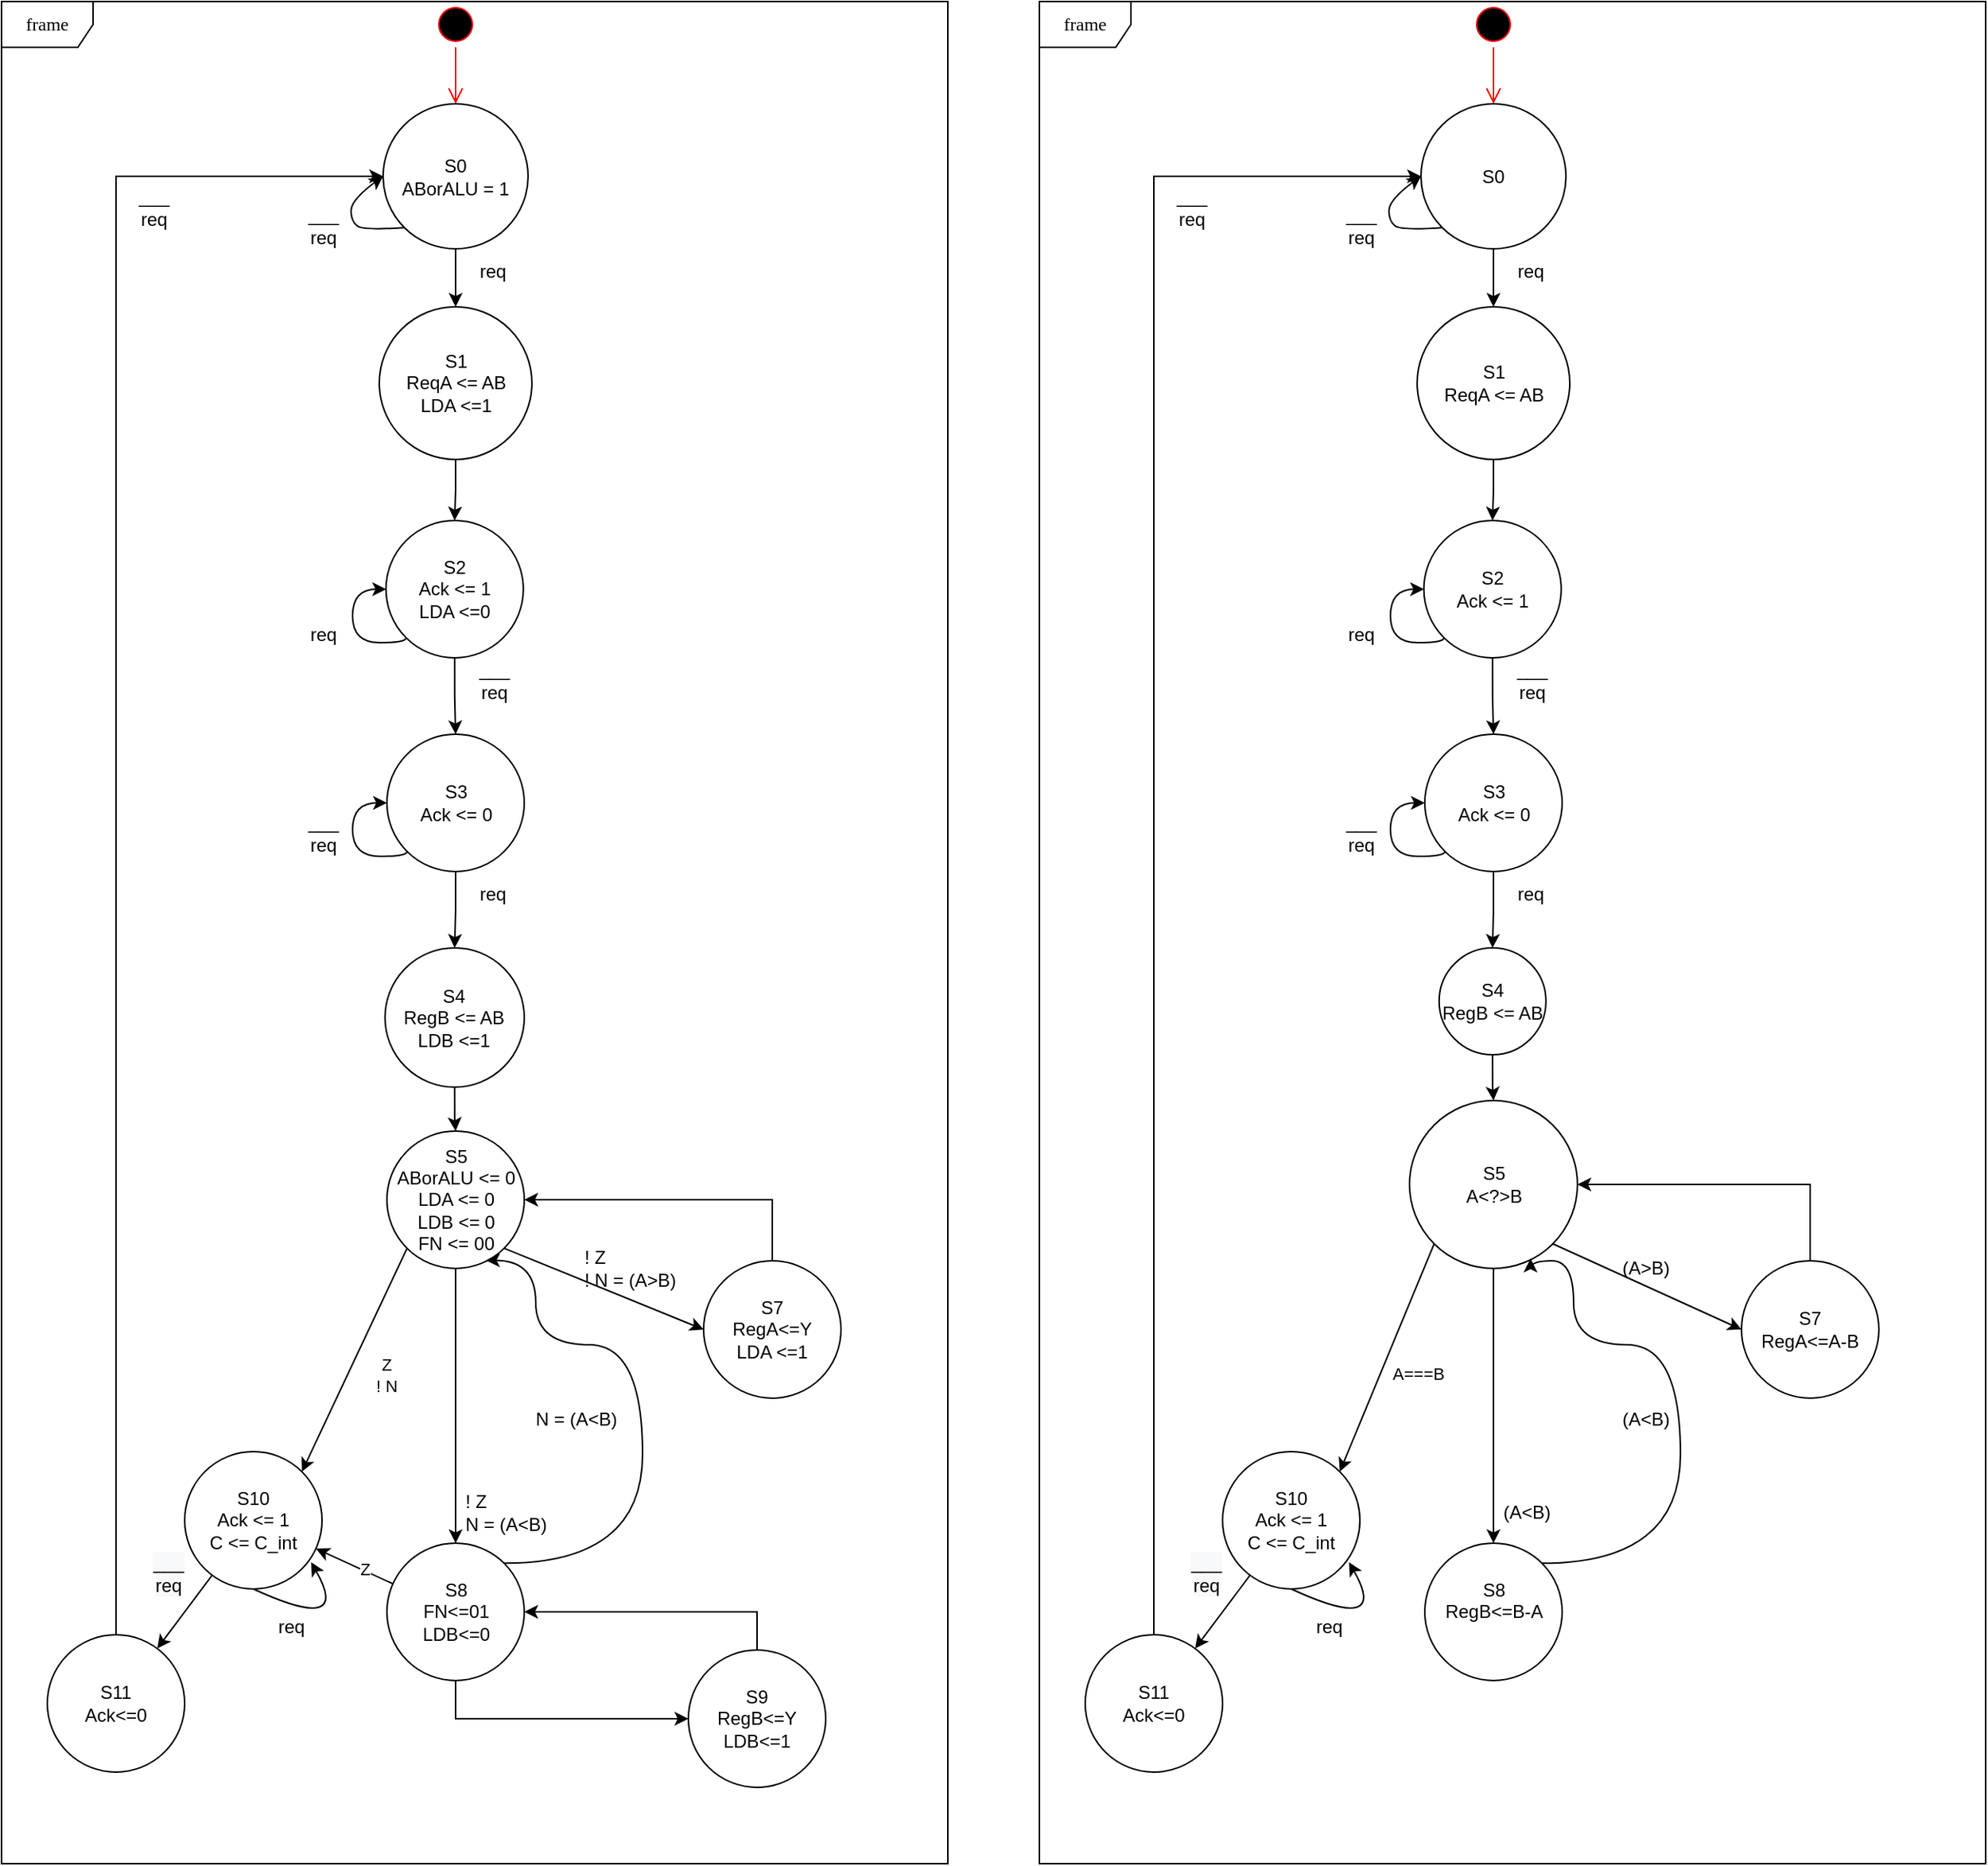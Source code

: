 <mxfile version="15.2.7" type="github" pages="2">
  <diagram name="Page-1" id="58cdce13-f638-feb5-8d6f-7d28b1aa9fa0">
    <mxGraphModel dx="716" dy="475" grid="1" gridSize="10" guides="1" tooltips="1" connect="1" arrows="1" fold="1" page="1" pageScale="1" pageWidth="1100" pageHeight="850" background="none" math="0" shadow="0">
      <root>
        <mxCell id="0" />
        <mxCell id="1" parent="0" />
        <mxCell id="_lHCSpJh7Xm3vFkaSWQZ-1" value="frame" style="shape=umlFrame;whiteSpace=wrap;html=1;rounded=1;shadow=0;comic=0;labelBackgroundColor=none;strokeWidth=1;fontFamily=Verdana;fontSize=12;align=center;" parent="1" vertex="1">
          <mxGeometry x="140" y="10" width="620" height="1220" as="geometry" />
        </mxCell>
        <mxCell id="_lHCSpJh7Xm3vFkaSWQZ-3" value="" style="ellipse;html=1;shape=startState;fillColor=#000000;strokeColor=#ff0000;" parent="1" vertex="1">
          <mxGeometry x="422.5" y="10" width="30" height="30" as="geometry" />
        </mxCell>
        <mxCell id="_lHCSpJh7Xm3vFkaSWQZ-4" value="" style="edgeStyle=orthogonalEdgeStyle;html=1;verticalAlign=bottom;endArrow=open;endSize=8;strokeColor=#ff0000;" parent="1" source="_lHCSpJh7Xm3vFkaSWQZ-3" target="_lHCSpJh7Xm3vFkaSWQZ-6" edge="1">
          <mxGeometry relative="1" as="geometry">
            <mxPoint x="405" y="140" as="targetPoint" />
          </mxGeometry>
        </mxCell>
        <mxCell id="_lHCSpJh7Xm3vFkaSWQZ-5" value="" style="edgeStyle=orthogonalEdgeStyle;rounded=0;orthogonalLoop=1;jettySize=auto;html=1;" parent="1" source="_lHCSpJh7Xm3vFkaSWQZ-6" target="_lHCSpJh7Xm3vFkaSWQZ-7" edge="1">
          <mxGeometry relative="1" as="geometry" />
        </mxCell>
        <mxCell id="_lHCSpJh7Xm3vFkaSWQZ-6" value="&lt;div&gt;S0&lt;/div&gt;&lt;div&gt;ABorALU = 1&lt;/div&gt;" style="ellipse;whiteSpace=wrap;html=1;aspect=fixed;" parent="1" vertex="1">
          <mxGeometry x="390" y="77" width="95" height="95" as="geometry" />
        </mxCell>
        <mxCell id="_lHCSpJh7Xm3vFkaSWQZ-7" value="&lt;div&gt;S1&lt;/div&gt;&lt;div&gt;ReqA &amp;lt;= AB&lt;br&gt;LDA &amp;lt;=1&lt;/div&gt;" style="ellipse;whiteSpace=wrap;html=1;aspect=fixed;" parent="1" vertex="1">
          <mxGeometry x="387.5" y="210" width="100" height="100" as="geometry" />
        </mxCell>
        <mxCell id="_lHCSpJh7Xm3vFkaSWQZ-8" value="___&lt;br&gt;req" style="text;html=1;strokeColor=none;fillColor=none;align=center;verticalAlign=middle;whiteSpace=wrap;rounded=0;" parent="1" vertex="1">
          <mxGeometry x="442.5" y="440" width="40" height="30" as="geometry" />
        </mxCell>
        <mxCell id="_lHCSpJh7Xm3vFkaSWQZ-10" value="" style="edgeStyle=orthogonalEdgeStyle;rounded=0;orthogonalLoop=1;jettySize=auto;html=1;exitX=0.5;exitY=1;exitDx=0;exitDy=0;" parent="1" source="_lHCSpJh7Xm3vFkaSWQZ-7" target="_lHCSpJh7Xm3vFkaSWQZ-11" edge="1">
          <mxGeometry relative="1" as="geometry">
            <mxPoint x="405" y="340" as="sourcePoint" />
          </mxGeometry>
        </mxCell>
        <mxCell id="_lHCSpJh7Xm3vFkaSWQZ-11" value="&lt;div&gt;S2&lt;/div&gt;&lt;div&gt;Ack &amp;lt;= 1&lt;br&gt;LDA &amp;lt;=0&lt;/div&gt;" style="ellipse;whiteSpace=wrap;html=1;aspect=fixed;" parent="1" vertex="1">
          <mxGeometry x="391.88" y="350" width="90" height="90" as="geometry" />
        </mxCell>
        <mxCell id="_lHCSpJh7Xm3vFkaSWQZ-13" value="req" style="text;html=1;strokeColor=none;fillColor=none;align=center;verticalAlign=middle;whiteSpace=wrap;rounded=0;" parent="1" vertex="1">
          <mxGeometry x="331.29" y="410" width="40" height="30" as="geometry" />
        </mxCell>
        <mxCell id="_lHCSpJh7Xm3vFkaSWQZ-14" value="" style="edgeStyle=orthogonalEdgeStyle;rounded=0;orthogonalLoop=1;jettySize=auto;html=1;exitX=0.5;exitY=1;exitDx=0;exitDy=0;" parent="1" source="_lHCSpJh7Xm3vFkaSWQZ-11" target="_lHCSpJh7Xm3vFkaSWQZ-15" edge="1">
          <mxGeometry relative="1" as="geometry">
            <mxPoint x="496.25" y="425" as="sourcePoint" />
          </mxGeometry>
        </mxCell>
        <mxCell id="_lHCSpJh7Xm3vFkaSWQZ-15" value="&lt;div&gt;S3&lt;/div&gt;&lt;div&gt;Ack &amp;lt;= 0&lt;/div&gt;" style="ellipse;whiteSpace=wrap;html=1;aspect=fixed;" parent="1" vertex="1">
          <mxGeometry x="392.5" y="490" width="90" height="90" as="geometry" />
        </mxCell>
        <mxCell id="_lHCSpJh7Xm3vFkaSWQZ-17" value="___&lt;br&gt;req" style="text;html=1;strokeColor=none;fillColor=none;align=center;verticalAlign=middle;whiteSpace=wrap;rounded=0;" parent="1" vertex="1">
          <mxGeometry x="220.0" y="130" width="40" height="30" as="geometry" />
        </mxCell>
        <mxCell id="_lHCSpJh7Xm3vFkaSWQZ-18" value="req" style="text;html=1;strokeColor=none;fillColor=none;align=center;verticalAlign=middle;whiteSpace=wrap;rounded=0;" parent="1" vertex="1">
          <mxGeometry x="441.88" y="580" width="40" height="30" as="geometry" />
        </mxCell>
        <mxCell id="_lHCSpJh7Xm3vFkaSWQZ-19" value="___&lt;br&gt;req" style="text;html=1;strokeColor=none;fillColor=none;align=center;verticalAlign=middle;whiteSpace=wrap;rounded=0;" parent="1" vertex="1">
          <mxGeometry x="331.29" y="540" width="40" height="30" as="geometry" />
        </mxCell>
        <mxCell id="_lHCSpJh7Xm3vFkaSWQZ-20" value="req" style="text;html=1;strokeColor=none;fillColor=none;align=center;verticalAlign=middle;whiteSpace=wrap;rounded=0;" parent="1" vertex="1">
          <mxGeometry x="310.0" y="1060" width="40" height="30" as="geometry" />
        </mxCell>
        <mxCell id="_lHCSpJh7Xm3vFkaSWQZ-21" value="" style="edgeStyle=orthogonalEdgeStyle;rounded=0;orthogonalLoop=1;jettySize=auto;html=1;exitX=0.5;exitY=1;exitDx=0;exitDy=0;" parent="1" source="_lHCSpJh7Xm3vFkaSWQZ-15" target="_lHCSpJh7Xm3vFkaSWQZ-22" edge="1">
          <mxGeometry relative="1" as="geometry">
            <mxPoint x="446.25" y="965" as="sourcePoint" />
          </mxGeometry>
        </mxCell>
        <mxCell id="_lHCSpJh7Xm3vFkaSWQZ-22" value="&lt;div&gt;S4&lt;/div&gt;&lt;div&gt;RegB &amp;lt;= AB&lt;br&gt;LDB &amp;lt;=1&lt;/div&gt;" style="ellipse;whiteSpace=wrap;html=1;aspect=fixed;" parent="1" vertex="1">
          <mxGeometry x="391.25" y="630" width="91.25" height="91.25" as="geometry" />
        </mxCell>
        <mxCell id="_lHCSpJh7Xm3vFkaSWQZ-24" value="" style="edgeStyle=orthogonalEdgeStyle;rounded=0;orthogonalLoop=1;jettySize=auto;html=1;exitX=0.5;exitY=1;exitDx=0;exitDy=0;" parent="1" source="_lHCSpJh7Xm3vFkaSWQZ-22" target="_lHCSpJh7Xm3vFkaSWQZ-26" edge="1">
          <mxGeometry relative="1" as="geometry">
            <mxPoint x="446.25" y="1085" as="sourcePoint" />
          </mxGeometry>
        </mxCell>
        <mxCell id="_lHCSpJh7Xm3vFkaSWQZ-26" value="&lt;div&gt;S5&lt;/div&gt;&lt;div&gt;ABorALU &amp;lt;= 0&lt;br&gt;&lt;/div&gt;&lt;div&gt;LDA &amp;lt;= 0&lt;br&gt;&lt;/div&gt;&lt;div&gt;LDB &amp;lt;= 0&lt;/div&gt;&lt;div&gt;FN &amp;lt;= 00&lt;br&gt;&lt;/div&gt;" style="ellipse;whiteSpace=wrap;html=1;aspect=fixed;" parent="1" vertex="1">
          <mxGeometry x="392.5" y="750" width="90" height="90" as="geometry" />
        </mxCell>
        <mxCell id="_lHCSpJh7Xm3vFkaSWQZ-28" value="" style="edgeStyle=orthogonalEdgeStyle;curved=1;rounded=0;orthogonalLoop=1;jettySize=auto;html=1;exitX=0.5;exitY=1;exitDx=0;exitDy=0;" parent="1" source="_lHCSpJh7Xm3vFkaSWQZ-26" target="_lHCSpJh7Xm3vFkaSWQZ-44" edge="1">
          <mxGeometry relative="1" as="geometry">
            <mxPoint x="436.88" y="970" as="sourcePoint" />
          </mxGeometry>
        </mxCell>
        <mxCell id="_lHCSpJh7Xm3vFkaSWQZ-29" style="rounded=0;orthogonalLoop=1;jettySize=auto;html=1;exitX=0;exitY=1;exitDx=0;exitDy=0;entryX=1;entryY=0;entryDx=0;entryDy=0;" parent="1" source="_lHCSpJh7Xm3vFkaSWQZ-26" target="_lHCSpJh7Xm3vFkaSWQZ-52" edge="1">
          <mxGeometry relative="1" as="geometry">
            <mxPoint x="405.06" y="956.82" as="sourcePoint" />
          </mxGeometry>
        </mxCell>
        <mxCell id="_lHCSpJh7Xm3vFkaSWQZ-30" value="&lt;div&gt;Z&lt;/div&gt;&lt;div&gt;! N&lt;/div&gt;" style="edgeLabel;html=1;align=center;verticalAlign=middle;resizable=0;points=[];" parent="_lHCSpJh7Xm3vFkaSWQZ-29" vertex="1" connectable="0">
          <mxGeometry x="-0.077" relative="1" as="geometry">
            <mxPoint x="18" y="16" as="offset" />
          </mxGeometry>
        </mxCell>
        <mxCell id="_lHCSpJh7Xm3vFkaSWQZ-34" value="" style="endArrow=classic;html=1;entryX=0;entryY=0.5;entryDx=0;entryDy=0;exitX=0;exitY=1;exitDx=0;exitDy=0;curved=1;" parent="1" source="_lHCSpJh7Xm3vFkaSWQZ-6" target="_lHCSpJh7Xm3vFkaSWQZ-6" edge="1">
          <mxGeometry width="50" height="50" relative="1" as="geometry">
            <mxPoint x="389.998" y="154.142" as="sourcePoint" />
            <mxPoint x="384.14" y="140" as="targetPoint" />
            <Array as="points">
              <mxPoint x="377.14" y="160" />
              <mxPoint x="369" y="154" />
              <mxPoint x="369" y="140" />
            </Array>
          </mxGeometry>
        </mxCell>
        <mxCell id="F0k72ENJoizKzQStDgTx-1" style="edgeStyle=orthogonalEdgeStyle;rounded=0;orthogonalLoop=1;jettySize=auto;html=1;exitX=0.5;exitY=0;exitDx=0;exitDy=0;entryX=1;entryY=0.5;entryDx=0;entryDy=0;" parent="1" source="_lHCSpJh7Xm3vFkaSWQZ-38" target="_lHCSpJh7Xm3vFkaSWQZ-26" edge="1">
          <mxGeometry relative="1" as="geometry" />
        </mxCell>
        <mxCell id="_lHCSpJh7Xm3vFkaSWQZ-38" value="&lt;div&gt;S7&lt;/div&gt;RegA&amp;lt;=Y&lt;br&gt;LDA &amp;lt;=1" style="ellipse;whiteSpace=wrap;html=1;aspect=fixed;" parent="1" vertex="1">
          <mxGeometry x="600" y="835" width="90" height="90" as="geometry" />
        </mxCell>
        <mxCell id="_lHCSpJh7Xm3vFkaSWQZ-39" value="" style="orthogonalLoop=1;jettySize=auto;html=1;exitX=1;exitY=1;exitDx=0;exitDy=0;entryX=0;entryY=0.5;entryDx=0;entryDy=0;rounded=0;" parent="1" source="_lHCSpJh7Xm3vFkaSWQZ-26" target="_lHCSpJh7Xm3vFkaSWQZ-38" edge="1">
          <mxGeometry relative="1" as="geometry">
            <mxPoint x="481.88" y="925" as="sourcePoint" />
            <mxPoint x="441.25" y="1035" as="targetPoint" />
          </mxGeometry>
        </mxCell>
        <mxCell id="_lHCSpJh7Xm3vFkaSWQZ-41" value="" style="edgeStyle=orthogonalEdgeStyle;rounded=0;orthogonalLoop=1;jettySize=auto;html=1;exitX=1;exitY=0.5;exitDx=0;exitDy=0;endArrow=none;endFill=0;startArrow=classic;startFill=1;" parent="1" source="_lHCSpJh7Xm3vFkaSWQZ-44" target="_lHCSpJh7Xm3vFkaSWQZ-47" edge="1">
          <mxGeometry relative="1" as="geometry">
            <Array as="points">
              <mxPoint x="635" y="1065" />
            </Array>
          </mxGeometry>
        </mxCell>
        <mxCell id="_lHCSpJh7Xm3vFkaSWQZ-42" value="" style="edgeStyle=none;rounded=0;orthogonalLoop=1;jettySize=auto;html=1;" parent="1" source="_lHCSpJh7Xm3vFkaSWQZ-44" target="_lHCSpJh7Xm3vFkaSWQZ-52" edge="1">
          <mxGeometry relative="1" as="geometry" />
        </mxCell>
        <mxCell id="_lHCSpJh7Xm3vFkaSWQZ-43" value="Z" style="edgeLabel;html=1;align=center;verticalAlign=middle;resizable=0;points=[];" parent="_lHCSpJh7Xm3vFkaSWQZ-42" vertex="1" connectable="0">
          <mxGeometry x="-0.227" y="-1" relative="1" as="geometry">
            <mxPoint as="offset" />
          </mxGeometry>
        </mxCell>
        <mxCell id="_lHCSpJh7Xm3vFkaSWQZ-72" style="edgeStyle=orthogonalEdgeStyle;curved=1;rounded=0;orthogonalLoop=1;jettySize=auto;html=1;exitX=1;exitY=0;exitDx=0;exitDy=0;entryX=0.721;entryY=0.941;entryDx=0;entryDy=0;entryPerimeter=0;" parent="1" source="_lHCSpJh7Xm3vFkaSWQZ-44" target="_lHCSpJh7Xm3vFkaSWQZ-26" edge="1">
          <mxGeometry relative="1" as="geometry">
            <mxPoint x="468.7" y="956.82" as="targetPoint" />
            <Array as="points">
              <mxPoint x="560" y="1033" />
              <mxPoint x="560" y="890" />
              <mxPoint x="490" y="890" />
              <mxPoint x="490" y="835" />
            </Array>
          </mxGeometry>
        </mxCell>
        <mxCell id="_lHCSpJh7Xm3vFkaSWQZ-44" value="&lt;div&gt;S8&lt;/div&gt;&lt;div&gt;FN&amp;lt;=01&lt;br&gt;LDB&amp;lt;=0&lt;/div&gt;" style="ellipse;whiteSpace=wrap;html=1;aspect=fixed;" parent="1" vertex="1">
          <mxGeometry x="392.5" y="1020" width="90" height="90" as="geometry" />
        </mxCell>
        <mxCell id="_lHCSpJh7Xm3vFkaSWQZ-46" style="edgeStyle=orthogonalEdgeStyle;rounded=0;orthogonalLoop=1;jettySize=auto;html=1;exitX=0;exitY=0.5;exitDx=0;exitDy=0;entryX=0.5;entryY=1;entryDx=0;entryDy=0;startArrow=classic;startFill=1;endArrow=none;endFill=0;" parent="1" source="_lHCSpJh7Xm3vFkaSWQZ-47" target="_lHCSpJh7Xm3vFkaSWQZ-44" edge="1">
          <mxGeometry relative="1" as="geometry" />
        </mxCell>
        <mxCell id="_lHCSpJh7Xm3vFkaSWQZ-47" value="&lt;div&gt;S9&lt;/div&gt;&lt;div&gt;RegB&amp;lt;=Y&lt;br&gt;LDB&amp;lt;=1&lt;/div&gt;" style="ellipse;whiteSpace=wrap;html=1;aspect=fixed;" parent="1" vertex="1">
          <mxGeometry x="590" y="1090" width="90" height="90" as="geometry" />
        </mxCell>
        <mxCell id="_lHCSpJh7Xm3vFkaSWQZ-49" value="! Z&lt;br&gt;&lt;div&gt;N = (A&amp;lt;B)&lt;/div&gt;" style="text;html=1;strokeColor=none;fillColor=none;align=left;verticalAlign=middle;whiteSpace=wrap;rounded=0;" parent="1" vertex="1">
          <mxGeometry x="441.88" y="980" width="58.12" height="40" as="geometry" />
        </mxCell>
        <mxCell id="_lHCSpJh7Xm3vFkaSWQZ-50" value="" style="edgeStyle=none;rounded=0;orthogonalLoop=1;jettySize=auto;html=1;" parent="1" source="_lHCSpJh7Xm3vFkaSWQZ-52" target="_lHCSpJh7Xm3vFkaSWQZ-54" edge="1">
          <mxGeometry relative="1" as="geometry" />
        </mxCell>
        <mxCell id="_lHCSpJh7Xm3vFkaSWQZ-51" value="&lt;span style=&quot;font-size: 12px ; background-color: rgb(248 , 249 , 250)&quot;&gt;___&lt;/span&gt;&lt;br style=&quot;font-size: 12px ; background-color: rgb(248 , 249 , 250)&quot;&gt;&lt;span style=&quot;font-size: 12px ; background-color: rgb(248 , 249 , 250)&quot;&gt;req&lt;/span&gt;" style="edgeLabel;html=1;align=center;verticalAlign=middle;resizable=0;points=[];" parent="_lHCSpJh7Xm3vFkaSWQZ-50" vertex="1" connectable="0">
          <mxGeometry x="-0.166" y="-1" relative="1" as="geometry">
            <mxPoint x="-13" y="-21" as="offset" />
          </mxGeometry>
        </mxCell>
        <mxCell id="_lHCSpJh7Xm3vFkaSWQZ-52" value="&lt;div&gt;S10&lt;/div&gt;&lt;div&gt;Ack &amp;lt;= 1&lt;/div&gt;&lt;div&gt;C &amp;lt;= C_int&lt;br&gt;&lt;/div&gt;" style="ellipse;whiteSpace=wrap;html=1;aspect=fixed;" parent="1" vertex="1">
          <mxGeometry x="260" y="960" width="90" height="90" as="geometry" />
        </mxCell>
        <mxCell id="_lHCSpJh7Xm3vFkaSWQZ-65" style="edgeStyle=orthogonalEdgeStyle;rounded=0;orthogonalLoop=1;jettySize=auto;html=1;exitX=0.5;exitY=0;exitDx=0;exitDy=0;entryX=0;entryY=0.5;entryDx=0;entryDy=0;" parent="1" source="_lHCSpJh7Xm3vFkaSWQZ-54" target="_lHCSpJh7Xm3vFkaSWQZ-6" edge="1">
          <mxGeometry relative="1" as="geometry" />
        </mxCell>
        <mxCell id="_lHCSpJh7Xm3vFkaSWQZ-54" value="&lt;div&gt;S11&lt;/div&gt;&lt;div&gt;Ack&amp;lt;=0&lt;/div&gt;" style="ellipse;whiteSpace=wrap;html=1;aspect=fixed;" parent="1" vertex="1">
          <mxGeometry x="170" y="1080" width="90" height="90" as="geometry" />
        </mxCell>
        <mxCell id="_lHCSpJh7Xm3vFkaSWQZ-56" value="" style="endArrow=classic;html=1;entryX=0.92;entryY=0.805;entryDx=0;entryDy=0;exitX=0.5;exitY=1;exitDx=0;exitDy=0;curved=1;entryPerimeter=0;" parent="1" source="_lHCSpJh7Xm3vFkaSWQZ-52" target="_lHCSpJh7Xm3vFkaSWQZ-52" edge="1">
          <mxGeometry width="50" height="50" relative="1" as="geometry">
            <mxPoint x="351.288" y="1144.142" as="sourcePoint" />
            <mxPoint x="345.43" y="1130" as="targetPoint" />
            <Array as="points">
              <mxPoint x="370" y="1080" />
            </Array>
          </mxGeometry>
        </mxCell>
        <mxCell id="_lHCSpJh7Xm3vFkaSWQZ-57" value="___&lt;br&gt;req" style="text;html=1;strokeColor=none;fillColor=none;align=center;verticalAlign=middle;whiteSpace=wrap;rounded=0;" parent="1" vertex="1">
          <mxGeometry x="331.29" y="142" width="40" height="30" as="geometry" />
        </mxCell>
        <mxCell id="_lHCSpJh7Xm3vFkaSWQZ-63" style="rounded=0;orthogonalLoop=1;jettySize=auto;html=1;exitX=0;exitY=1;exitDx=0;exitDy=0;edgeStyle=orthogonalEdgeStyle;curved=1;" parent="1" source="_lHCSpJh7Xm3vFkaSWQZ-11" edge="1">
          <mxGeometry relative="1" as="geometry">
            <mxPoint x="392" y="395" as="targetPoint" />
            <Array as="points">
              <mxPoint x="405" y="430" />
              <mxPoint x="370" y="430" />
              <mxPoint x="370" y="395" />
            </Array>
          </mxGeometry>
        </mxCell>
        <mxCell id="_lHCSpJh7Xm3vFkaSWQZ-68" style="edgeStyle=orthogonalEdgeStyle;curved=1;rounded=0;orthogonalLoop=1;jettySize=auto;html=1;exitX=0;exitY=1;exitDx=0;exitDy=0;entryX=0;entryY=0.5;entryDx=0;entryDy=0;" parent="1" source="_lHCSpJh7Xm3vFkaSWQZ-15" target="_lHCSpJh7Xm3vFkaSWQZ-15" edge="1">
          <mxGeometry relative="1" as="geometry">
            <Array as="points">
              <mxPoint x="406" y="570" />
              <mxPoint x="370" y="570" />
              <mxPoint x="370" y="535" />
            </Array>
          </mxGeometry>
        </mxCell>
        <mxCell id="_lHCSpJh7Xm3vFkaSWQZ-69" value="req" style="text;html=1;strokeColor=none;fillColor=none;align=center;verticalAlign=middle;whiteSpace=wrap;rounded=0;" parent="1" vertex="1">
          <mxGeometry x="441.88" y="172" width="40" height="30" as="geometry" />
        </mxCell>
        <mxCell id="_lHCSpJh7Xm3vFkaSWQZ-70" value="&lt;div&gt;! Z&lt;/div&gt;&lt;div&gt;! N = (A&amp;gt;B)&lt;/div&gt;" style="text;html=1;strokeColor=none;fillColor=none;align=left;verticalAlign=middle;whiteSpace=wrap;rounded=0;" parent="1" vertex="1">
          <mxGeometry x="520" y="820" width="80" height="40" as="geometry" />
        </mxCell>
        <mxCell id="_lHCSpJh7Xm3vFkaSWQZ-73" value="&lt;div&gt;N = (A&amp;lt;B)&lt;/div&gt;" style="text;whiteSpace=wrap;html=1;" parent="1" vertex="1">
          <mxGeometry x="487.5" y="925" width="80" height="30" as="geometry" />
        </mxCell>
        <mxCell id="ZsYgSpwx7HvY5HARgMML-1" value="frame" style="shape=umlFrame;whiteSpace=wrap;html=1;rounded=1;shadow=0;comic=0;labelBackgroundColor=none;strokeWidth=1;fontFamily=Verdana;fontSize=12;align=center;" vertex="1" parent="1">
          <mxGeometry x="820" y="10" width="620" height="1220" as="geometry" />
        </mxCell>
        <mxCell id="ZsYgSpwx7HvY5HARgMML-2" value="" style="ellipse;html=1;shape=startState;fillColor=#000000;strokeColor=#ff0000;" vertex="1" parent="1">
          <mxGeometry x="1102.5" y="10" width="30" height="30" as="geometry" />
        </mxCell>
        <mxCell id="ZsYgSpwx7HvY5HARgMML-3" value="" style="edgeStyle=orthogonalEdgeStyle;html=1;verticalAlign=bottom;endArrow=open;endSize=8;strokeColor=#ff0000;" edge="1" parent="1" source="ZsYgSpwx7HvY5HARgMML-2" target="ZsYgSpwx7HvY5HARgMML-5">
          <mxGeometry relative="1" as="geometry">
            <mxPoint x="1085" y="140" as="targetPoint" />
          </mxGeometry>
        </mxCell>
        <mxCell id="ZsYgSpwx7HvY5HARgMML-4" value="" style="edgeStyle=orthogonalEdgeStyle;rounded=0;orthogonalLoop=1;jettySize=auto;html=1;" edge="1" parent="1" source="ZsYgSpwx7HvY5HARgMML-5" target="ZsYgSpwx7HvY5HARgMML-6">
          <mxGeometry relative="1" as="geometry" />
        </mxCell>
        <mxCell id="ZsYgSpwx7HvY5HARgMML-5" value="&lt;div&gt;S0&lt;/div&gt;" style="ellipse;whiteSpace=wrap;html=1;aspect=fixed;" vertex="1" parent="1">
          <mxGeometry x="1070" y="77" width="95" height="95" as="geometry" />
        </mxCell>
        <mxCell id="ZsYgSpwx7HvY5HARgMML-6" value="&lt;div&gt;S1&lt;/div&gt;&lt;div&gt;ReqA &amp;lt;= AB&lt;br&gt;&lt;/div&gt;" style="ellipse;whiteSpace=wrap;html=1;aspect=fixed;" vertex="1" parent="1">
          <mxGeometry x="1067.5" y="210" width="100" height="100" as="geometry" />
        </mxCell>
        <mxCell id="ZsYgSpwx7HvY5HARgMML-7" value="___&lt;br&gt;req" style="text;html=1;strokeColor=none;fillColor=none;align=center;verticalAlign=middle;whiteSpace=wrap;rounded=0;" vertex="1" parent="1">
          <mxGeometry x="1122.5" y="440" width="40" height="30" as="geometry" />
        </mxCell>
        <mxCell id="ZsYgSpwx7HvY5HARgMML-8" value="" style="edgeStyle=orthogonalEdgeStyle;rounded=0;orthogonalLoop=1;jettySize=auto;html=1;exitX=0.5;exitY=1;exitDx=0;exitDy=0;" edge="1" parent="1" source="ZsYgSpwx7HvY5HARgMML-6" target="ZsYgSpwx7HvY5HARgMML-9">
          <mxGeometry relative="1" as="geometry">
            <mxPoint x="1085" y="340" as="sourcePoint" />
          </mxGeometry>
        </mxCell>
        <mxCell id="ZsYgSpwx7HvY5HARgMML-9" value="&lt;div&gt;S2&lt;/div&gt;&lt;div&gt;Ack &amp;lt;= 1&lt;br&gt;&lt;/div&gt;" style="ellipse;whiteSpace=wrap;html=1;aspect=fixed;" vertex="1" parent="1">
          <mxGeometry x="1071.88" y="350" width="90" height="90" as="geometry" />
        </mxCell>
        <mxCell id="ZsYgSpwx7HvY5HARgMML-10" value="req" style="text;html=1;strokeColor=none;fillColor=none;align=center;verticalAlign=middle;whiteSpace=wrap;rounded=0;" vertex="1" parent="1">
          <mxGeometry x="1011.29" y="410" width="40" height="30" as="geometry" />
        </mxCell>
        <mxCell id="ZsYgSpwx7HvY5HARgMML-11" value="" style="edgeStyle=orthogonalEdgeStyle;rounded=0;orthogonalLoop=1;jettySize=auto;html=1;exitX=0.5;exitY=1;exitDx=0;exitDy=0;" edge="1" parent="1" source="ZsYgSpwx7HvY5HARgMML-9" target="ZsYgSpwx7HvY5HARgMML-12">
          <mxGeometry relative="1" as="geometry">
            <mxPoint x="1176.25" y="425" as="sourcePoint" />
          </mxGeometry>
        </mxCell>
        <mxCell id="ZsYgSpwx7HvY5HARgMML-12" value="&lt;div&gt;S3&lt;/div&gt;&lt;div&gt;Ack &amp;lt;= 0&lt;/div&gt;" style="ellipse;whiteSpace=wrap;html=1;aspect=fixed;" vertex="1" parent="1">
          <mxGeometry x="1072.5" y="490" width="90" height="90" as="geometry" />
        </mxCell>
        <mxCell id="ZsYgSpwx7HvY5HARgMML-13" value="___&lt;br&gt;req" style="text;html=1;strokeColor=none;fillColor=none;align=center;verticalAlign=middle;whiteSpace=wrap;rounded=0;" vertex="1" parent="1">
          <mxGeometry x="900" y="130" width="40" height="30" as="geometry" />
        </mxCell>
        <mxCell id="ZsYgSpwx7HvY5HARgMML-14" value="req" style="text;html=1;strokeColor=none;fillColor=none;align=center;verticalAlign=middle;whiteSpace=wrap;rounded=0;" vertex="1" parent="1">
          <mxGeometry x="1121.88" y="580" width="40" height="30" as="geometry" />
        </mxCell>
        <mxCell id="ZsYgSpwx7HvY5HARgMML-15" value="___&lt;br&gt;req" style="text;html=1;strokeColor=none;fillColor=none;align=center;verticalAlign=middle;whiteSpace=wrap;rounded=0;" vertex="1" parent="1">
          <mxGeometry x="1011.29" y="540" width="40" height="30" as="geometry" />
        </mxCell>
        <mxCell id="ZsYgSpwx7HvY5HARgMML-16" value="req" style="text;html=1;strokeColor=none;fillColor=none;align=center;verticalAlign=middle;whiteSpace=wrap;rounded=0;" vertex="1" parent="1">
          <mxGeometry x="990" y="1060" width="40" height="30" as="geometry" />
        </mxCell>
        <mxCell id="ZsYgSpwx7HvY5HARgMML-17" value="" style="edgeStyle=orthogonalEdgeStyle;rounded=0;orthogonalLoop=1;jettySize=auto;html=1;exitX=0.5;exitY=1;exitDx=0;exitDy=0;" edge="1" parent="1" source="ZsYgSpwx7HvY5HARgMML-12" target="ZsYgSpwx7HvY5HARgMML-18">
          <mxGeometry relative="1" as="geometry">
            <mxPoint x="1126.25" y="965" as="sourcePoint" />
          </mxGeometry>
        </mxCell>
        <mxCell id="ZsYgSpwx7HvY5HARgMML-18" value="&lt;div&gt;S4&lt;/div&gt;&lt;div&gt;RegB &amp;lt;= AB&lt;br&gt;&lt;/div&gt;" style="ellipse;whiteSpace=wrap;html=1;aspect=fixed;" vertex="1" parent="1">
          <mxGeometry x="1081.88" y="630" width="70" height="70" as="geometry" />
        </mxCell>
        <mxCell id="ZsYgSpwx7HvY5HARgMML-19" value="" style="edgeStyle=orthogonalEdgeStyle;rounded=0;orthogonalLoop=1;jettySize=auto;html=1;exitX=0.5;exitY=1;exitDx=0;exitDy=0;" edge="1" parent="1" source="ZsYgSpwx7HvY5HARgMML-18" target="ZsYgSpwx7HvY5HARgMML-20">
          <mxGeometry relative="1" as="geometry">
            <mxPoint x="1126.25" y="1085" as="sourcePoint" />
          </mxGeometry>
        </mxCell>
        <mxCell id="ZsYgSpwx7HvY5HARgMML-20" value="&lt;div&gt;S5&lt;/div&gt;&lt;div&gt;&lt;span&gt;A&amp;lt;?&amp;gt;B&lt;/span&gt;&lt;br&gt;&lt;/div&gt;" style="ellipse;whiteSpace=wrap;html=1;aspect=fixed;" vertex="1" parent="1">
          <mxGeometry x="1062.5" y="730" width="110" height="110" as="geometry" />
        </mxCell>
        <mxCell id="ZsYgSpwx7HvY5HARgMML-21" value="" style="edgeStyle=orthogonalEdgeStyle;curved=1;rounded=0;orthogonalLoop=1;jettySize=auto;html=1;exitX=0.5;exitY=1;exitDx=0;exitDy=0;" edge="1" parent="1" source="ZsYgSpwx7HvY5HARgMML-20" target="ZsYgSpwx7HvY5HARgMML-32">
          <mxGeometry relative="1" as="geometry">
            <mxPoint x="1116.88" y="970" as="sourcePoint" />
          </mxGeometry>
        </mxCell>
        <mxCell id="ZsYgSpwx7HvY5HARgMML-22" style="rounded=0;orthogonalLoop=1;jettySize=auto;html=1;exitX=0;exitY=1;exitDx=0;exitDy=0;entryX=1;entryY=0;entryDx=0;entryDy=0;" edge="1" parent="1" source="ZsYgSpwx7HvY5HARgMML-20" target="ZsYgSpwx7HvY5HARgMML-38">
          <mxGeometry relative="1" as="geometry">
            <mxPoint x="1085.06" y="956.82" as="sourcePoint" />
          </mxGeometry>
        </mxCell>
        <mxCell id="ZsYgSpwx7HvY5HARgMML-23" value="&lt;div&gt;A===B&lt;/div&gt;" style="edgeLabel;html=1;align=center;verticalAlign=middle;resizable=0;points=[];" vertex="1" connectable="0" parent="ZsYgSpwx7HvY5HARgMML-22">
          <mxGeometry x="-0.077" relative="1" as="geometry">
            <mxPoint x="18" y="16" as="offset" />
          </mxGeometry>
        </mxCell>
        <mxCell id="ZsYgSpwx7HvY5HARgMML-24" value="" style="endArrow=classic;html=1;entryX=0;entryY=0.5;entryDx=0;entryDy=0;exitX=0;exitY=1;exitDx=0;exitDy=0;curved=1;" edge="1" parent="1" source="ZsYgSpwx7HvY5HARgMML-5" target="ZsYgSpwx7HvY5HARgMML-5">
          <mxGeometry width="50" height="50" relative="1" as="geometry">
            <mxPoint x="1069.998" y="154.142" as="sourcePoint" />
            <mxPoint x="1064.14" y="140" as="targetPoint" />
            <Array as="points">
              <mxPoint x="1057.14" y="160" />
              <mxPoint x="1049" y="154" />
              <mxPoint x="1049" y="140" />
            </Array>
          </mxGeometry>
        </mxCell>
        <mxCell id="ZsYgSpwx7HvY5HARgMML-25" style="edgeStyle=orthogonalEdgeStyle;rounded=0;orthogonalLoop=1;jettySize=auto;html=1;exitX=0.5;exitY=0;exitDx=0;exitDy=0;entryX=1;entryY=0.5;entryDx=0;entryDy=0;" edge="1" parent="1" source="ZsYgSpwx7HvY5HARgMML-26" target="ZsYgSpwx7HvY5HARgMML-20">
          <mxGeometry relative="1" as="geometry" />
        </mxCell>
        <mxCell id="ZsYgSpwx7HvY5HARgMML-26" value="&lt;div&gt;S7&lt;/div&gt;RegA&amp;lt;=A-B" style="ellipse;whiteSpace=wrap;html=1;aspect=fixed;" vertex="1" parent="1">
          <mxGeometry x="1280" y="835" width="90" height="90" as="geometry" />
        </mxCell>
        <mxCell id="ZsYgSpwx7HvY5HARgMML-27" value="" style="orthogonalLoop=1;jettySize=auto;html=1;exitX=1;exitY=1;exitDx=0;exitDy=0;entryX=0;entryY=0.5;entryDx=0;entryDy=0;rounded=0;" edge="1" parent="1" source="ZsYgSpwx7HvY5HARgMML-20" target="ZsYgSpwx7HvY5HARgMML-26">
          <mxGeometry relative="1" as="geometry">
            <mxPoint x="1161.88" y="925" as="sourcePoint" />
            <mxPoint x="1121.25" y="1035" as="targetPoint" />
          </mxGeometry>
        </mxCell>
        <mxCell id="ZsYgSpwx7HvY5HARgMML-31" style="edgeStyle=orthogonalEdgeStyle;curved=1;rounded=0;orthogonalLoop=1;jettySize=auto;html=1;exitX=1;exitY=0;exitDx=0;exitDy=0;entryX=0.721;entryY=0.941;entryDx=0;entryDy=0;entryPerimeter=0;" edge="1" parent="1" source="ZsYgSpwx7HvY5HARgMML-32" target="ZsYgSpwx7HvY5HARgMML-20">
          <mxGeometry relative="1" as="geometry">
            <mxPoint x="1148.7" y="956.82" as="targetPoint" />
            <Array as="points">
              <mxPoint x="1240" y="1033" />
              <mxPoint x="1240" y="890" />
              <mxPoint x="1170" y="890" />
              <mxPoint x="1170" y="835" />
            </Array>
          </mxGeometry>
        </mxCell>
        <mxCell id="ZsYgSpwx7HvY5HARgMML-32" value="&lt;div&gt;S8&lt;/div&gt;&lt;div&gt;RegB&amp;lt;=B-A&lt;br&gt;&lt;br&gt;&lt;/div&gt;" style="ellipse;whiteSpace=wrap;html=1;aspect=fixed;" vertex="1" parent="1">
          <mxGeometry x="1072.5" y="1020" width="90" height="90" as="geometry" />
        </mxCell>
        <mxCell id="ZsYgSpwx7HvY5HARgMML-35" value="&lt;span&gt;(A&amp;lt;B)&lt;/span&gt;" style="text;html=1;strokeColor=none;fillColor=none;align=left;verticalAlign=middle;whiteSpace=wrap;rounded=0;" vertex="1" parent="1">
          <mxGeometry x="1121.88" y="980" width="58.12" height="40" as="geometry" />
        </mxCell>
        <mxCell id="ZsYgSpwx7HvY5HARgMML-36" value="" style="edgeStyle=none;rounded=0;orthogonalLoop=1;jettySize=auto;html=1;" edge="1" parent="1" source="ZsYgSpwx7HvY5HARgMML-38" target="ZsYgSpwx7HvY5HARgMML-40">
          <mxGeometry relative="1" as="geometry" />
        </mxCell>
        <mxCell id="ZsYgSpwx7HvY5HARgMML-37" value="&lt;span style=&quot;font-size: 12px ; background-color: rgb(248 , 249 , 250)&quot;&gt;___&lt;/span&gt;&lt;br style=&quot;font-size: 12px ; background-color: rgb(248 , 249 , 250)&quot;&gt;&lt;span style=&quot;font-size: 12px ; background-color: rgb(248 , 249 , 250)&quot;&gt;req&lt;/span&gt;" style="edgeLabel;html=1;align=center;verticalAlign=middle;resizable=0;points=[];" vertex="1" connectable="0" parent="ZsYgSpwx7HvY5HARgMML-36">
          <mxGeometry x="-0.166" y="-1" relative="1" as="geometry">
            <mxPoint x="-13" y="-21" as="offset" />
          </mxGeometry>
        </mxCell>
        <mxCell id="ZsYgSpwx7HvY5HARgMML-38" value="&lt;div&gt;S10&lt;/div&gt;&lt;div&gt;Ack &amp;lt;= 1&lt;/div&gt;&lt;div&gt;C &amp;lt;= C_int&lt;br&gt;&lt;/div&gt;" style="ellipse;whiteSpace=wrap;html=1;aspect=fixed;" vertex="1" parent="1">
          <mxGeometry x="940" y="960" width="90" height="90" as="geometry" />
        </mxCell>
        <mxCell id="ZsYgSpwx7HvY5HARgMML-39" style="edgeStyle=orthogonalEdgeStyle;rounded=0;orthogonalLoop=1;jettySize=auto;html=1;exitX=0.5;exitY=0;exitDx=0;exitDy=0;entryX=0;entryY=0.5;entryDx=0;entryDy=0;" edge="1" parent="1" source="ZsYgSpwx7HvY5HARgMML-40" target="ZsYgSpwx7HvY5HARgMML-5">
          <mxGeometry relative="1" as="geometry" />
        </mxCell>
        <mxCell id="ZsYgSpwx7HvY5HARgMML-40" value="&lt;div&gt;S11&lt;/div&gt;&lt;div&gt;Ack&amp;lt;=0&lt;/div&gt;" style="ellipse;whiteSpace=wrap;html=1;aspect=fixed;" vertex="1" parent="1">
          <mxGeometry x="850" y="1080" width="90" height="90" as="geometry" />
        </mxCell>
        <mxCell id="ZsYgSpwx7HvY5HARgMML-41" value="" style="endArrow=classic;html=1;entryX=0.92;entryY=0.805;entryDx=0;entryDy=0;exitX=0.5;exitY=1;exitDx=0;exitDy=0;curved=1;entryPerimeter=0;" edge="1" parent="1" source="ZsYgSpwx7HvY5HARgMML-38" target="ZsYgSpwx7HvY5HARgMML-38">
          <mxGeometry width="50" height="50" relative="1" as="geometry">
            <mxPoint x="1031.288" y="1144.142" as="sourcePoint" />
            <mxPoint x="1025.43" y="1130" as="targetPoint" />
            <Array as="points">
              <mxPoint x="1050" y="1080" />
            </Array>
          </mxGeometry>
        </mxCell>
        <mxCell id="ZsYgSpwx7HvY5HARgMML-42" value="___&lt;br&gt;req" style="text;html=1;strokeColor=none;fillColor=none;align=center;verticalAlign=middle;whiteSpace=wrap;rounded=0;" vertex="1" parent="1">
          <mxGeometry x="1011.29" y="142" width="40" height="30" as="geometry" />
        </mxCell>
        <mxCell id="ZsYgSpwx7HvY5HARgMML-43" style="rounded=0;orthogonalLoop=1;jettySize=auto;html=1;exitX=0;exitY=1;exitDx=0;exitDy=0;edgeStyle=orthogonalEdgeStyle;curved=1;" edge="1" parent="1" source="ZsYgSpwx7HvY5HARgMML-9">
          <mxGeometry relative="1" as="geometry">
            <mxPoint x="1072.0" y="395" as="targetPoint" />
            <Array as="points">
              <mxPoint x="1085" y="430" />
              <mxPoint x="1050" y="430" />
              <mxPoint x="1050" y="395" />
            </Array>
          </mxGeometry>
        </mxCell>
        <mxCell id="ZsYgSpwx7HvY5HARgMML-44" style="edgeStyle=orthogonalEdgeStyle;curved=1;rounded=0;orthogonalLoop=1;jettySize=auto;html=1;exitX=0;exitY=1;exitDx=0;exitDy=0;entryX=0;entryY=0.5;entryDx=0;entryDy=0;" edge="1" parent="1" source="ZsYgSpwx7HvY5HARgMML-12" target="ZsYgSpwx7HvY5HARgMML-12">
          <mxGeometry relative="1" as="geometry">
            <Array as="points">
              <mxPoint x="1086" y="570" />
              <mxPoint x="1050" y="570" />
              <mxPoint x="1050" y="535" />
            </Array>
          </mxGeometry>
        </mxCell>
        <mxCell id="ZsYgSpwx7HvY5HARgMML-45" value="req" style="text;html=1;strokeColor=none;fillColor=none;align=center;verticalAlign=middle;whiteSpace=wrap;rounded=0;" vertex="1" parent="1">
          <mxGeometry x="1121.88" y="172" width="40" height="30" as="geometry" />
        </mxCell>
        <mxCell id="ZsYgSpwx7HvY5HARgMML-46" value="&lt;div&gt;&lt;span&gt;(A&amp;gt;B)&lt;/span&gt;&lt;br&gt;&lt;/div&gt;" style="text;html=1;strokeColor=none;fillColor=none;align=left;verticalAlign=middle;whiteSpace=wrap;rounded=0;" vertex="1" parent="1">
          <mxGeometry x="1200" y="820" width="80" height="40" as="geometry" />
        </mxCell>
        <mxCell id="ZsYgSpwx7HvY5HARgMML-47" value="&lt;div&gt;(A&amp;lt;B)&lt;/div&gt;" style="text;whiteSpace=wrap;html=1;" vertex="1" parent="1">
          <mxGeometry x="1200" y="925" width="80" height="30" as="geometry" />
        </mxCell>
      </root>
    </mxGraphModel>
  </diagram>
  <diagram id="tk91GeIw_dK2L8NDKTT1" name="Page-2">
    <mxGraphModel dx="3122" dy="762" grid="1" gridSize="10" guides="1" tooltips="1" connect="1" arrows="1" fold="1" page="1" pageScale="1" pageWidth="850" pageHeight="1100" math="0" shadow="0">
      <root>
        <mxCell id="zLxnBHCTrOhFXVb5gZAd-0" />
        <mxCell id="zLxnBHCTrOhFXVb5gZAd-1" parent="zLxnBHCTrOhFXVb5gZAd-0" />
        <mxCell id="zLxnBHCTrOhFXVb5gZAd-2" value="Container" style="swimlane;whiteSpace=wrap;html=1;rounded=1;shadow=0;comic=0;labelBackgroundColor=none;strokeWidth=1;fontFamily=Verdana;fontSize=12;align=center;" vertex="1" parent="zLxnBHCTrOhFXVb5gZAd-1">
          <mxGeometry x="-1050" y="890" width="930" height="200" as="geometry" />
        </mxCell>
        <mxCell id="zLxnBHCTrOhFXVb5gZAd-3" value="frame" style="shape=umlFrame;whiteSpace=wrap;html=1;rounded=1;shadow=0;comic=0;labelBackgroundColor=none;strokeWidth=1;fontFamily=Verdana;fontSize=12;align=center;" vertex="1" parent="zLxnBHCTrOhFXVb5gZAd-1">
          <mxGeometry x="-820" y="40" width="540" height="740" as="geometry" />
        </mxCell>
        <mxCell id="zLxnBHCTrOhFXVb5gZAd-4" value="AB = ALU = 1" style="text;html=1;strokeColor=none;fillColor=none;align=left;verticalAlign=middle;whiteSpace=wrap;rounded=0;" vertex="1" parent="zLxnBHCTrOhFXVb5gZAd-1">
          <mxGeometry x="-539.96" y="130" width="90" height="20" as="geometry" />
        </mxCell>
        <mxCell id="zLxnBHCTrOhFXVb5gZAd-5" value="" style="ellipse;html=1;shape=startState;fillColor=#000000;strokeColor=#ff0000;" vertex="1" parent="zLxnBHCTrOhFXVb5gZAd-1">
          <mxGeometry x="-575" y="50" width="30" height="30" as="geometry" />
        </mxCell>
        <mxCell id="zLxnBHCTrOhFXVb5gZAd-6" value="" style="edgeStyle=orthogonalEdgeStyle;html=1;verticalAlign=bottom;endArrow=open;endSize=8;strokeColor=#ff0000;" edge="1" parent="zLxnBHCTrOhFXVb5gZAd-1" source="zLxnBHCTrOhFXVb5gZAd-5" target="zLxnBHCTrOhFXVb5gZAd-8">
          <mxGeometry relative="1" as="geometry">
            <mxPoint x="-565" y="140" as="targetPoint" />
          </mxGeometry>
        </mxCell>
        <mxCell id="zLxnBHCTrOhFXVb5gZAd-7" value="" style="edgeStyle=orthogonalEdgeStyle;rounded=0;orthogonalLoop=1;jettySize=auto;html=1;" edge="1" parent="zLxnBHCTrOhFXVb5gZAd-1" source="zLxnBHCTrOhFXVb5gZAd-8" target="zLxnBHCTrOhFXVb5gZAd-9">
          <mxGeometry relative="1" as="geometry" />
        </mxCell>
        <mxCell id="zLxnBHCTrOhFXVb5gZAd-8" value="S0" style="ellipse;whiteSpace=wrap;html=1;aspect=fixed;" vertex="1" parent="zLxnBHCTrOhFXVb5gZAd-1">
          <mxGeometry x="-580" y="120" width="40" height="40" as="geometry" />
        </mxCell>
        <mxCell id="zLxnBHCTrOhFXVb5gZAd-9" value="S1" style="ellipse;whiteSpace=wrap;html=1;aspect=fixed;" vertex="1" parent="zLxnBHCTrOhFXVb5gZAd-1">
          <mxGeometry x="-580" y="190" width="40" height="40" as="geometry" />
        </mxCell>
        <mxCell id="zLxnBHCTrOhFXVb5gZAd-10" value="___&lt;br&gt;req" style="text;html=1;strokeColor=none;fillColor=none;align=center;verticalAlign=middle;whiteSpace=wrap;rounded=0;" vertex="1" parent="zLxnBHCTrOhFXVb5gZAd-1">
          <mxGeometry x="-560" y="290" width="40" height="30" as="geometry" />
        </mxCell>
        <mxCell id="zLxnBHCTrOhFXVb5gZAd-11" value="ReqA &amp;lt; AB&lt;br&gt;LDA &amp;lt;=1" style="text;html=1;strokeColor=none;fillColor=none;align=left;verticalAlign=middle;whiteSpace=wrap;rounded=0;" vertex="1" parent="zLxnBHCTrOhFXVb5gZAd-1">
          <mxGeometry x="-539.96" y="190" width="90" height="40" as="geometry" />
        </mxCell>
        <mxCell id="zLxnBHCTrOhFXVb5gZAd-12" value="" style="edgeStyle=orthogonalEdgeStyle;rounded=0;orthogonalLoop=1;jettySize=auto;html=1;exitX=0.5;exitY=1;exitDx=0;exitDy=0;" edge="1" parent="zLxnBHCTrOhFXVb5gZAd-1" source="zLxnBHCTrOhFXVb5gZAd-9" target="zLxnBHCTrOhFXVb5gZAd-13">
          <mxGeometry relative="1" as="geometry">
            <mxPoint x="-565" y="340" as="sourcePoint" />
          </mxGeometry>
        </mxCell>
        <mxCell id="zLxnBHCTrOhFXVb5gZAd-13" value="S2" style="ellipse;whiteSpace=wrap;html=1;aspect=fixed;" vertex="1" parent="zLxnBHCTrOhFXVb5gZAd-1">
          <mxGeometry x="-580" y="260" width="40" height="40" as="geometry" />
        </mxCell>
        <mxCell id="zLxnBHCTrOhFXVb5gZAd-14" value="Ack &amp;lt; 1&lt;br&gt;LDA &amp;lt;=0" style="text;html=1;strokeColor=none;fillColor=none;align=left;verticalAlign=middle;whiteSpace=wrap;rounded=0;" vertex="1" parent="zLxnBHCTrOhFXVb5gZAd-1">
          <mxGeometry x="-539.96" y="260" width="90" height="40" as="geometry" />
        </mxCell>
        <mxCell id="zLxnBHCTrOhFXVb5gZAd-15" value="req" style="text;html=1;strokeColor=none;fillColor=none;align=center;verticalAlign=middle;whiteSpace=wrap;rounded=0;" vertex="1" parent="zLxnBHCTrOhFXVb5gZAd-1">
          <mxGeometry x="-639.96" y="270" width="40" height="30" as="geometry" />
        </mxCell>
        <mxCell id="zLxnBHCTrOhFXVb5gZAd-16" value="" style="edgeStyle=orthogonalEdgeStyle;rounded=0;orthogonalLoop=1;jettySize=auto;html=1;exitX=0.5;exitY=1;exitDx=0;exitDy=0;" edge="1" parent="zLxnBHCTrOhFXVb5gZAd-1" source="zLxnBHCTrOhFXVb5gZAd-13" target="zLxnBHCTrOhFXVb5gZAd-17">
          <mxGeometry relative="1" as="geometry">
            <mxPoint x="-565" y="460" as="sourcePoint" />
          </mxGeometry>
        </mxCell>
        <mxCell id="zLxnBHCTrOhFXVb5gZAd-17" value="S3" style="ellipse;whiteSpace=wrap;html=1;aspect=fixed;" vertex="1" parent="zLxnBHCTrOhFXVb5gZAd-1">
          <mxGeometry x="-580" y="330" width="40" height="40" as="geometry" />
        </mxCell>
        <mxCell id="zLxnBHCTrOhFXVb5gZAd-18" value="Ack &amp;lt;= 0&lt;br&gt;" style="text;html=1;strokeColor=none;fillColor=none;align=left;verticalAlign=middle;whiteSpace=wrap;rounded=0;" vertex="1" parent="zLxnBHCTrOhFXVb5gZAd-1">
          <mxGeometry x="-539.96" y="330" width="90" height="40" as="geometry" />
        </mxCell>
        <mxCell id="zLxnBHCTrOhFXVb5gZAd-19" value="___&lt;br&gt;req" style="text;html=1;strokeColor=none;fillColor=none;align=center;verticalAlign=middle;whiteSpace=wrap;rounded=0;" vertex="1" parent="zLxnBHCTrOhFXVb5gZAd-1">
          <mxGeometry x="-679.96" y="190" width="40" height="30" as="geometry" />
        </mxCell>
        <mxCell id="zLxnBHCTrOhFXVb5gZAd-20" value="req" style="text;html=1;strokeColor=none;fillColor=none;align=center;verticalAlign=middle;whiteSpace=wrap;rounded=0;" vertex="1" parent="zLxnBHCTrOhFXVb5gZAd-1">
          <mxGeometry x="-560" y="365" width="40" height="30" as="geometry" />
        </mxCell>
        <mxCell id="zLxnBHCTrOhFXVb5gZAd-21" value="___&lt;br&gt;req" style="text;html=1;strokeColor=none;fillColor=none;align=center;verticalAlign=middle;whiteSpace=wrap;rounded=0;" vertex="1" parent="zLxnBHCTrOhFXVb5gZAd-1">
          <mxGeometry x="-639.96" y="340" width="40" height="30" as="geometry" />
        </mxCell>
        <mxCell id="zLxnBHCTrOhFXVb5gZAd-22" value="req" style="text;html=1;strokeColor=none;fillColor=none;align=center;verticalAlign=middle;whiteSpace=wrap;rounded=0;" vertex="1" parent="zLxnBHCTrOhFXVb5gZAd-1">
          <mxGeometry x="-679.96" y="635" width="40" height="30" as="geometry" />
        </mxCell>
        <mxCell id="zLxnBHCTrOhFXVb5gZAd-23" value="" style="edgeStyle=orthogonalEdgeStyle;rounded=0;orthogonalLoop=1;jettySize=auto;html=1;exitX=0.5;exitY=1;exitDx=0;exitDy=0;" edge="1" parent="zLxnBHCTrOhFXVb5gZAd-1" source="zLxnBHCTrOhFXVb5gZAd-17" target="zLxnBHCTrOhFXVb5gZAd-24">
          <mxGeometry relative="1" as="geometry">
            <mxPoint x="-565" y="580" as="sourcePoint" />
          </mxGeometry>
        </mxCell>
        <mxCell id="zLxnBHCTrOhFXVb5gZAd-24" value="S4" style="ellipse;whiteSpace=wrap;html=1;aspect=fixed;" vertex="1" parent="zLxnBHCTrOhFXVb5gZAd-1">
          <mxGeometry x="-580" y="400" width="40" height="40" as="geometry" />
        </mxCell>
        <mxCell id="zLxnBHCTrOhFXVb5gZAd-25" value="RegB &amp;lt;= AB&lt;br&gt;LDB &amp;lt;=1" style="text;html=1;strokeColor=none;fillColor=none;align=left;verticalAlign=middle;whiteSpace=wrap;rounded=0;" vertex="1" parent="zLxnBHCTrOhFXVb5gZAd-1">
          <mxGeometry x="-539.96" y="400" width="90" height="40" as="geometry" />
        </mxCell>
        <mxCell id="zLxnBHCTrOhFXVb5gZAd-26" value="" style="edgeStyle=orthogonalEdgeStyle;rounded=0;orthogonalLoop=1;jettySize=auto;html=1;exitX=0.5;exitY=1;exitDx=0;exitDy=0;" edge="1" parent="zLxnBHCTrOhFXVb5gZAd-1" source="zLxnBHCTrOhFXVb5gZAd-24" target="zLxnBHCTrOhFXVb5gZAd-28">
          <mxGeometry relative="1" as="geometry">
            <mxPoint x="-565" y="700" as="sourcePoint" />
          </mxGeometry>
        </mxCell>
        <mxCell id="zLxnBHCTrOhFXVb5gZAd-27" value="" style="edgeStyle=orthogonalEdgeStyle;curved=1;orthogonalLoop=1;jettySize=auto;html=1;" edge="1" parent="zLxnBHCTrOhFXVb5gZAd-1" source="zLxnBHCTrOhFXVb5gZAd-28" target="zLxnBHCTrOhFXVb5gZAd-33">
          <mxGeometry relative="1" as="geometry" />
        </mxCell>
        <mxCell id="zLxnBHCTrOhFXVb5gZAd-28" value="S5" style="ellipse;whiteSpace=wrap;html=1;aspect=fixed;" vertex="1" parent="zLxnBHCTrOhFXVb5gZAd-1">
          <mxGeometry x="-580" y="470" width="40.04" height="40.04" as="geometry" />
        </mxCell>
        <mxCell id="zLxnBHCTrOhFXVb5gZAd-29" value="AB or ALU &amp;lt;= 0&lt;br&gt;LDA &amp;lt;= 0" style="text;html=1;strokeColor=none;fillColor=none;align=left;verticalAlign=middle;whiteSpace=wrap;rounded=0;" vertex="1" parent="zLxnBHCTrOhFXVb5gZAd-1">
          <mxGeometry x="-540" y="470" width="90" height="40" as="geometry" />
        </mxCell>
        <mxCell id="zLxnBHCTrOhFXVb5gZAd-30" value="" style="edgeStyle=orthogonalEdgeStyle;curved=1;rounded=0;orthogonalLoop=1;jettySize=auto;html=1;" edge="1" parent="zLxnBHCTrOhFXVb5gZAd-1" source="zLxnBHCTrOhFXVb5gZAd-33" target="zLxnBHCTrOhFXVb5gZAd-46">
          <mxGeometry relative="1" as="geometry" />
        </mxCell>
        <mxCell id="zLxnBHCTrOhFXVb5gZAd-31" style="rounded=0;orthogonalLoop=1;jettySize=auto;html=1;exitX=0;exitY=1;exitDx=0;exitDy=0;entryX=1;entryY=0.25;entryDx=0;entryDy=0;entryPerimeter=0;" edge="1" parent="zLxnBHCTrOhFXVb5gZAd-1" source="zLxnBHCTrOhFXVb5gZAd-33" target="zLxnBHCTrOhFXVb5gZAd-54">
          <mxGeometry relative="1" as="geometry" />
        </mxCell>
        <mxCell id="zLxnBHCTrOhFXVb5gZAd-32" value="Z" style="edgeLabel;html=1;align=center;verticalAlign=middle;resizable=0;points=[];" vertex="1" connectable="0" parent="zLxnBHCTrOhFXVb5gZAd-31">
          <mxGeometry x="-0.077" relative="1" as="geometry">
            <mxPoint as="offset" />
          </mxGeometry>
        </mxCell>
        <mxCell id="zLxnBHCTrOhFXVb5gZAd-33" value="S6" style="ellipse;whiteSpace=wrap;html=1;aspect=fixed;" vertex="1" parent="zLxnBHCTrOhFXVb5gZAd-1">
          <mxGeometry x="-580" y="540" width="40" height="40" as="geometry" />
        </mxCell>
        <mxCell id="zLxnBHCTrOhFXVb5gZAd-34" value="FN&amp;lt;=00" style="text;html=1;strokeColor=none;fillColor=none;align=left;verticalAlign=middle;whiteSpace=wrap;rounded=0;" vertex="1" parent="zLxnBHCTrOhFXVb5gZAd-1">
          <mxGeometry x="-540" y="540" width="90" height="40" as="geometry" />
        </mxCell>
        <mxCell id="zLxnBHCTrOhFXVb5gZAd-35" value="" style="endArrow=classic;html=1;entryX=0;entryY=0.5;entryDx=0;entryDy=0;exitX=0;exitY=1;exitDx=0;exitDy=0;curved=1;" edge="1" parent="zLxnBHCTrOhFXVb5gZAd-1" source="zLxnBHCTrOhFXVb5gZAd-13" target="zLxnBHCTrOhFXVb5gZAd-13">
          <mxGeometry width="50" height="50" relative="1" as="geometry">
            <mxPoint x="-579.964" y="295.364" as="sourcePoint" />
            <mxPoint x="-591.96" y="280" as="targetPoint" />
            <Array as="points">
              <mxPoint x="-591.96" y="300" />
              <mxPoint x="-601.96" y="294" />
              <mxPoint x="-599.96" y="280" />
            </Array>
          </mxGeometry>
        </mxCell>
        <mxCell id="zLxnBHCTrOhFXVb5gZAd-36" value="" style="endArrow=classic;html=1;entryX=0;entryY=0.5;entryDx=0;entryDy=0;exitX=0;exitY=1;exitDx=0;exitDy=0;curved=1;" edge="1" parent="zLxnBHCTrOhFXVb5gZAd-1" source="zLxnBHCTrOhFXVb5gZAd-8" target="zLxnBHCTrOhFXVb5gZAd-8">
          <mxGeometry width="50" height="50" relative="1" as="geometry">
            <mxPoint x="-580.002" y="154.142" as="sourcePoint" />
            <mxPoint x="-585.86" y="140" as="targetPoint" />
            <Array as="points">
              <mxPoint x="-592.86" y="160" />
              <mxPoint x="-601" y="154" />
              <mxPoint x="-601" y="140" />
            </Array>
          </mxGeometry>
        </mxCell>
        <mxCell id="zLxnBHCTrOhFXVb5gZAd-37" value="" style="endArrow=classic;html=1;entryX=0;entryY=0.5;entryDx=0;entryDy=0;exitX=0;exitY=1;exitDx=0;exitDy=0;curved=1;" edge="1" parent="zLxnBHCTrOhFXVb5gZAd-1">
          <mxGeometry width="50" height="50" relative="1" as="geometry">
            <mxPoint x="-575.002" y="364.142" as="sourcePoint" />
            <mxPoint x="-580.86" y="350" as="targetPoint" />
            <Array as="points">
              <mxPoint x="-592.82" y="370" />
              <mxPoint x="-602.82" y="364" />
              <mxPoint x="-600.82" y="350" />
            </Array>
          </mxGeometry>
        </mxCell>
        <mxCell id="zLxnBHCTrOhFXVb5gZAd-38" style="edgeStyle=orthogonalEdgeStyle;curved=1;rounded=0;orthogonalLoop=1;jettySize=auto;html=1;exitX=0.5;exitY=0;exitDx=0;exitDy=0;entryX=0.874;entryY=0.815;entryDx=0;entryDy=0;entryPerimeter=0;" edge="1" parent="zLxnBHCTrOhFXVb5gZAd-1" source="zLxnBHCTrOhFXVb5gZAd-40" target="zLxnBHCTrOhFXVb5gZAd-28">
          <mxGeometry relative="1" as="geometry">
            <Array as="points">
              <mxPoint x="-412" y="503" />
            </Array>
          </mxGeometry>
        </mxCell>
        <mxCell id="zLxnBHCTrOhFXVb5gZAd-39" value="(A-B)" style="edgeLabel;html=1;align=center;verticalAlign=middle;resizable=0;points=[];" vertex="1" connectable="0" parent="zLxnBHCTrOhFXVb5gZAd-38">
          <mxGeometry x="0.003" y="12" relative="1" as="geometry">
            <mxPoint as="offset" />
          </mxGeometry>
        </mxCell>
        <mxCell id="zLxnBHCTrOhFXVb5gZAd-40" value="S7" style="ellipse;whiteSpace=wrap;html=1;aspect=fixed;" vertex="1" parent="zLxnBHCTrOhFXVb5gZAd-1">
          <mxGeometry x="-432.5" y="595" width="40" height="40" as="geometry" />
        </mxCell>
        <mxCell id="zLxnBHCTrOhFXVb5gZAd-41" value="" style="orthogonalLoop=1;jettySize=auto;html=1;exitX=0.898;exitY=0.822;exitDx=0;exitDy=0;exitPerimeter=0;entryX=0;entryY=0;entryDx=0;entryDy=0;rounded=0;" edge="1" parent="zLxnBHCTrOhFXVb5gZAd-1" source="zLxnBHCTrOhFXVb5gZAd-33" target="zLxnBHCTrOhFXVb5gZAd-40">
          <mxGeometry relative="1" as="geometry">
            <mxPoint x="-549.98" y="520.04" as="sourcePoint" />
            <mxPoint x="-550" y="550" as="targetPoint" />
          </mxGeometry>
        </mxCell>
        <mxCell id="zLxnBHCTrOhFXVb5gZAd-42" value="RegA&amp;lt;=Y&lt;br&gt;LDA &amp;lt;=1" style="text;html=1;strokeColor=none;fillColor=none;align=left;verticalAlign=middle;whiteSpace=wrap;rounded=0;" vertex="1" parent="zLxnBHCTrOhFXVb5gZAd-1">
          <mxGeometry x="-392.5" y="595" width="90" height="40" as="geometry" />
        </mxCell>
        <mxCell id="zLxnBHCTrOhFXVb5gZAd-43" value="" style="edgeStyle=orthogonalEdgeStyle;curved=1;rounded=0;orthogonalLoop=1;jettySize=auto;html=1;exitX=1;exitY=1;exitDx=0;exitDy=0;endArrow=none;endFill=0;startArrow=classic;startFill=1;" edge="1" parent="zLxnBHCTrOhFXVb5gZAd-1" source="zLxnBHCTrOhFXVb5gZAd-46" target="zLxnBHCTrOhFXVb5gZAd-49">
          <mxGeometry relative="1" as="geometry" />
        </mxCell>
        <mxCell id="zLxnBHCTrOhFXVb5gZAd-44" value="" style="edgeStyle=none;rounded=0;orthogonalLoop=1;jettySize=auto;html=1;" edge="1" parent="zLxnBHCTrOhFXVb5gZAd-1" source="zLxnBHCTrOhFXVb5gZAd-46" target="zLxnBHCTrOhFXVb5gZAd-54">
          <mxGeometry relative="1" as="geometry" />
        </mxCell>
        <mxCell id="zLxnBHCTrOhFXVb5gZAd-45" value="Z" style="edgeLabel;html=1;align=center;verticalAlign=middle;resizable=0;points=[];" vertex="1" connectable="0" parent="zLxnBHCTrOhFXVb5gZAd-44">
          <mxGeometry x="-0.227" y="-1" relative="1" as="geometry">
            <mxPoint as="offset" />
          </mxGeometry>
        </mxCell>
        <mxCell id="zLxnBHCTrOhFXVb5gZAd-46" value="S8" style="ellipse;whiteSpace=wrap;html=1;aspect=fixed;" vertex="1" parent="zLxnBHCTrOhFXVb5gZAd-1">
          <mxGeometry x="-580" y="610" width="40" height="40" as="geometry" />
        </mxCell>
        <mxCell id="zLxnBHCTrOhFXVb5gZAd-47" value="FN&amp;lt;=01&lt;br&gt;LDB&amp;lt;=0" style="text;html=1;strokeColor=none;fillColor=none;align=left;verticalAlign=middle;whiteSpace=wrap;rounded=0;" vertex="1" parent="zLxnBHCTrOhFXVb5gZAd-1">
          <mxGeometry x="-540" y="610" width="90" height="40" as="geometry" />
        </mxCell>
        <mxCell id="zLxnBHCTrOhFXVb5gZAd-48" style="edgeStyle=orthogonalEdgeStyle;curved=1;rounded=0;orthogonalLoop=1;jettySize=auto;html=1;exitX=0;exitY=0.5;exitDx=0;exitDy=0;entryX=0.5;entryY=1;entryDx=0;entryDy=0;startArrow=classic;startFill=1;endArrow=none;endFill=0;" edge="1" parent="zLxnBHCTrOhFXVb5gZAd-1" source="zLxnBHCTrOhFXVb5gZAd-49" target="zLxnBHCTrOhFXVb5gZAd-46">
          <mxGeometry relative="1" as="geometry">
            <Array as="points">
              <mxPoint x="-560" y="730" />
            </Array>
          </mxGeometry>
        </mxCell>
        <mxCell id="zLxnBHCTrOhFXVb5gZAd-49" value="S9" style="ellipse;whiteSpace=wrap;html=1;aspect=fixed;" vertex="1" parent="zLxnBHCTrOhFXVb5gZAd-1">
          <mxGeometry x="-520" y="710" width="40" height="40" as="geometry" />
        </mxCell>
        <mxCell id="zLxnBHCTrOhFXVb5gZAd-50" value="RegB&amp;lt;=Y&lt;br&gt;LDB&amp;lt;=1" style="text;html=1;strokeColor=none;fillColor=none;align=left;verticalAlign=middle;whiteSpace=wrap;rounded=0;" vertex="1" parent="zLxnBHCTrOhFXVb5gZAd-1">
          <mxGeometry x="-480.0" y="710" width="90" height="40" as="geometry" />
        </mxCell>
        <mxCell id="zLxnBHCTrOhFXVb5gZAd-51" value="N&amp;nbsp;(A&amp;lt;B)" style="text;html=1;strokeColor=none;fillColor=none;align=left;verticalAlign=middle;whiteSpace=wrap;rounded=0;" vertex="1" parent="zLxnBHCTrOhFXVb5gZAd-1">
          <mxGeometry x="-560" y="570" width="90" height="40" as="geometry" />
        </mxCell>
        <mxCell id="zLxnBHCTrOhFXVb5gZAd-52" value="" style="edgeStyle=none;rounded=0;orthogonalLoop=1;jettySize=auto;html=1;" edge="1" parent="zLxnBHCTrOhFXVb5gZAd-1" source="zLxnBHCTrOhFXVb5gZAd-54" target="zLxnBHCTrOhFXVb5gZAd-56">
          <mxGeometry relative="1" as="geometry" />
        </mxCell>
        <mxCell id="zLxnBHCTrOhFXVb5gZAd-53" value="&lt;span style=&quot;font-size: 12px ; background-color: rgb(248 , 249 , 250)&quot;&gt;___&lt;/span&gt;&lt;br style=&quot;font-size: 12px ; background-color: rgb(248 , 249 , 250)&quot;&gt;&lt;span style=&quot;font-size: 12px ; background-color: rgb(248 , 249 , 250)&quot;&gt;req&lt;/span&gt;" style="edgeLabel;html=1;align=center;verticalAlign=middle;resizable=0;points=[];" vertex="1" connectable="0" parent="zLxnBHCTrOhFXVb5gZAd-52">
          <mxGeometry x="-0.166" y="-1" relative="1" as="geometry">
            <mxPoint as="offset" />
          </mxGeometry>
        </mxCell>
        <mxCell id="zLxnBHCTrOhFXVb5gZAd-54" value="S10" style="ellipse;whiteSpace=wrap;html=1;aspect=fixed;" vertex="1" parent="zLxnBHCTrOhFXVb5gZAd-1">
          <mxGeometry x="-700" y="595" width="40" height="40" as="geometry" />
        </mxCell>
        <mxCell id="zLxnBHCTrOhFXVb5gZAd-55" style="edgeStyle=orthogonalEdgeStyle;rounded=0;orthogonalLoop=1;jettySize=auto;html=1;exitX=0.5;exitY=0;exitDx=0;exitDy=0;entryX=0.06;entryY=0.335;entryDx=0;entryDy=0;entryPerimeter=0;curved=1;" edge="1" parent="zLxnBHCTrOhFXVb5gZAd-1" source="zLxnBHCTrOhFXVb5gZAd-56" target="zLxnBHCTrOhFXVb5gZAd-8">
          <mxGeometry relative="1" as="geometry">
            <Array as="points">
              <mxPoint x="-760" y="133" />
            </Array>
          </mxGeometry>
        </mxCell>
        <mxCell id="zLxnBHCTrOhFXVb5gZAd-56" value="S11" style="ellipse;whiteSpace=wrap;html=1;aspect=fixed;" vertex="1" parent="zLxnBHCTrOhFXVb5gZAd-1">
          <mxGeometry x="-780" y="670" width="40" height="40" as="geometry" />
        </mxCell>
        <mxCell id="zLxnBHCTrOhFXVb5gZAd-57" value="Ack&amp;lt;=0" style="text;html=1;strokeColor=none;fillColor=none;align=left;verticalAlign=middle;whiteSpace=wrap;rounded=0;" vertex="1" parent="zLxnBHCTrOhFXVb5gZAd-1">
          <mxGeometry x="-740" y="670" width="90" height="40" as="geometry" />
        </mxCell>
        <mxCell id="zLxnBHCTrOhFXVb5gZAd-58" value="" style="endArrow=classic;html=1;entryX=0.92;entryY=0.805;entryDx=0;entryDy=0;exitX=0.5;exitY=1;exitDx=0;exitDy=0;curved=1;entryPerimeter=0;" edge="1" parent="zLxnBHCTrOhFXVb5gZAd-1" source="zLxnBHCTrOhFXVb5gZAd-54" target="zLxnBHCTrOhFXVb5gZAd-54">
          <mxGeometry width="50" height="50" relative="1" as="geometry">
            <mxPoint x="-639.962" y="659.142" as="sourcePoint" />
            <mxPoint x="-645.82" y="645" as="targetPoint" />
            <Array as="points">
              <mxPoint x="-680" y="645" />
              <mxPoint x="-663" y="645" />
              <mxPoint x="-660" y="635" />
            </Array>
          </mxGeometry>
        </mxCell>
        <mxCell id="zLxnBHCTrOhFXVb5gZAd-59" value="frame" style="shape=umlFrame;whiteSpace=wrap;html=1;rounded=1;shadow=0;comic=0;labelBackgroundColor=none;strokeWidth=1;fontFamily=Verdana;fontSize=12;align=center;" vertex="1" parent="zLxnBHCTrOhFXVb5gZAd-1">
          <mxGeometry x="100" width="620" height="1220" as="geometry" />
        </mxCell>
        <mxCell id="zLxnBHCTrOhFXVb5gZAd-60" value="" style="ellipse;html=1;shape=startState;fillColor=#000000;strokeColor=#ff0000;" vertex="1" parent="zLxnBHCTrOhFXVb5gZAd-1">
          <mxGeometry x="422.5" y="10" width="30" height="30" as="geometry" />
        </mxCell>
        <mxCell id="zLxnBHCTrOhFXVb5gZAd-61" value="" style="edgeStyle=orthogonalEdgeStyle;html=1;verticalAlign=bottom;endArrow=open;endSize=8;strokeColor=#ff0000;" edge="1" parent="zLxnBHCTrOhFXVb5gZAd-1" source="zLxnBHCTrOhFXVb5gZAd-60" target="zLxnBHCTrOhFXVb5gZAd-63">
          <mxGeometry relative="1" as="geometry">
            <mxPoint x="405" y="140" as="targetPoint" />
          </mxGeometry>
        </mxCell>
        <mxCell id="zLxnBHCTrOhFXVb5gZAd-62" value="" style="edgeStyle=orthogonalEdgeStyle;rounded=0;orthogonalLoop=1;jettySize=auto;html=1;" edge="1" parent="zLxnBHCTrOhFXVb5gZAd-1" source="zLxnBHCTrOhFXVb5gZAd-63" target="zLxnBHCTrOhFXVb5gZAd-64">
          <mxGeometry relative="1" as="geometry" />
        </mxCell>
        <mxCell id="zLxnBHCTrOhFXVb5gZAd-63" value="&lt;div&gt;S0&lt;/div&gt;&lt;div&gt;ABorALU = 1&lt;/div&gt;" style="ellipse;whiteSpace=wrap;html=1;aspect=fixed;" vertex="1" parent="zLxnBHCTrOhFXVb5gZAd-1">
          <mxGeometry x="390" y="77" width="95" height="95" as="geometry" />
        </mxCell>
        <mxCell id="zLxnBHCTrOhFXVb5gZAd-64" value="&lt;div&gt;S1&lt;/div&gt;&lt;div&gt;ReqA &amp;lt;= AB&lt;br&gt;LDA &amp;lt;=1&lt;/div&gt;" style="ellipse;whiteSpace=wrap;html=1;aspect=fixed;" vertex="1" parent="zLxnBHCTrOhFXVb5gZAd-1">
          <mxGeometry x="387.5" y="210" width="100" height="100" as="geometry" />
        </mxCell>
        <mxCell id="zLxnBHCTrOhFXVb5gZAd-65" value="___&lt;br&gt;req" style="text;html=1;strokeColor=none;fillColor=none;align=center;verticalAlign=middle;whiteSpace=wrap;rounded=0;" vertex="1" parent="zLxnBHCTrOhFXVb5gZAd-1">
          <mxGeometry x="442.5" y="440" width="40" height="30" as="geometry" />
        </mxCell>
        <mxCell id="zLxnBHCTrOhFXVb5gZAd-66" value="" style="edgeStyle=orthogonalEdgeStyle;rounded=0;orthogonalLoop=1;jettySize=auto;html=1;exitX=0.5;exitY=1;exitDx=0;exitDy=0;" edge="1" parent="zLxnBHCTrOhFXVb5gZAd-1" source="zLxnBHCTrOhFXVb5gZAd-64" target="zLxnBHCTrOhFXVb5gZAd-67">
          <mxGeometry relative="1" as="geometry">
            <mxPoint x="405" y="340" as="sourcePoint" />
          </mxGeometry>
        </mxCell>
        <mxCell id="zLxnBHCTrOhFXVb5gZAd-67" value="&lt;div&gt;S2&lt;/div&gt;&lt;div&gt;Ack &amp;lt;= 1&lt;br&gt;LDA &amp;lt;=0&lt;/div&gt;" style="ellipse;whiteSpace=wrap;html=1;aspect=fixed;" vertex="1" parent="zLxnBHCTrOhFXVb5gZAd-1">
          <mxGeometry x="391.88" y="350" width="90" height="90" as="geometry" />
        </mxCell>
        <mxCell id="zLxnBHCTrOhFXVb5gZAd-68" value="req" style="text;html=1;strokeColor=none;fillColor=none;align=center;verticalAlign=middle;whiteSpace=wrap;rounded=0;" vertex="1" parent="zLxnBHCTrOhFXVb5gZAd-1">
          <mxGeometry x="331.29" y="410" width="40" height="30" as="geometry" />
        </mxCell>
        <mxCell id="zLxnBHCTrOhFXVb5gZAd-69" value="" style="edgeStyle=orthogonalEdgeStyle;rounded=0;orthogonalLoop=1;jettySize=auto;html=1;exitX=0.5;exitY=1;exitDx=0;exitDy=0;" edge="1" parent="zLxnBHCTrOhFXVb5gZAd-1" source="zLxnBHCTrOhFXVb5gZAd-67" target="zLxnBHCTrOhFXVb5gZAd-70">
          <mxGeometry relative="1" as="geometry">
            <mxPoint x="496.25" y="425" as="sourcePoint" />
          </mxGeometry>
        </mxCell>
        <mxCell id="zLxnBHCTrOhFXVb5gZAd-70" value="&lt;div&gt;S3&lt;/div&gt;&lt;div&gt;Ack &amp;lt;= 0&lt;/div&gt;" style="ellipse;whiteSpace=wrap;html=1;aspect=fixed;" vertex="1" parent="zLxnBHCTrOhFXVb5gZAd-1">
          <mxGeometry x="392.5" y="490" width="90" height="90" as="geometry" />
        </mxCell>
        <mxCell id="zLxnBHCTrOhFXVb5gZAd-71" value="___&lt;br&gt;req" style="text;html=1;strokeColor=none;fillColor=none;align=center;verticalAlign=middle;whiteSpace=wrap;rounded=0;" vertex="1" parent="zLxnBHCTrOhFXVb5gZAd-1">
          <mxGeometry x="220.0" y="130" width="40" height="30" as="geometry" />
        </mxCell>
        <mxCell id="zLxnBHCTrOhFXVb5gZAd-72" value="req" style="text;html=1;strokeColor=none;fillColor=none;align=center;verticalAlign=middle;whiteSpace=wrap;rounded=0;" vertex="1" parent="zLxnBHCTrOhFXVb5gZAd-1">
          <mxGeometry x="441.88" y="580" width="40" height="30" as="geometry" />
        </mxCell>
        <mxCell id="zLxnBHCTrOhFXVb5gZAd-73" value="___&lt;br&gt;req" style="text;html=1;strokeColor=none;fillColor=none;align=center;verticalAlign=middle;whiteSpace=wrap;rounded=0;" vertex="1" parent="zLxnBHCTrOhFXVb5gZAd-1">
          <mxGeometry x="331.29" y="540" width="40" height="30" as="geometry" />
        </mxCell>
        <mxCell id="zLxnBHCTrOhFXVb5gZAd-74" value="req" style="text;html=1;strokeColor=none;fillColor=none;align=center;verticalAlign=middle;whiteSpace=wrap;rounded=0;" vertex="1" parent="zLxnBHCTrOhFXVb5gZAd-1">
          <mxGeometry x="310.0" y="1060" width="40" height="30" as="geometry" />
        </mxCell>
        <mxCell id="zLxnBHCTrOhFXVb5gZAd-75" value="" style="edgeStyle=orthogonalEdgeStyle;rounded=0;orthogonalLoop=1;jettySize=auto;html=1;exitX=0.5;exitY=1;exitDx=0;exitDy=0;" edge="1" parent="zLxnBHCTrOhFXVb5gZAd-1" source="zLxnBHCTrOhFXVb5gZAd-70" target="zLxnBHCTrOhFXVb5gZAd-76">
          <mxGeometry relative="1" as="geometry">
            <mxPoint x="446.25" y="965" as="sourcePoint" />
          </mxGeometry>
        </mxCell>
        <mxCell id="zLxnBHCTrOhFXVb5gZAd-76" value="&lt;div&gt;S4&lt;/div&gt;&lt;div&gt;RegB &amp;lt;= AB&lt;br&gt;LDB &amp;lt;=1&lt;/div&gt;" style="ellipse;whiteSpace=wrap;html=1;aspect=fixed;" vertex="1" parent="zLxnBHCTrOhFXVb5gZAd-1">
          <mxGeometry x="391.25" y="630" width="91.25" height="91.25" as="geometry" />
        </mxCell>
        <mxCell id="zLxnBHCTrOhFXVb5gZAd-77" value="" style="edgeStyle=orthogonalEdgeStyle;rounded=0;orthogonalLoop=1;jettySize=auto;html=1;exitX=0.5;exitY=1;exitDx=0;exitDy=0;" edge="1" parent="zLxnBHCTrOhFXVb5gZAd-1" source="zLxnBHCTrOhFXVb5gZAd-76" target="zLxnBHCTrOhFXVb5gZAd-79">
          <mxGeometry relative="1" as="geometry">
            <mxPoint x="446.25" y="1085" as="sourcePoint" />
          </mxGeometry>
        </mxCell>
        <mxCell id="zLxnBHCTrOhFXVb5gZAd-78" value="" style="edgeStyle=orthogonalEdgeStyle;orthogonalLoop=1;jettySize=auto;html=1;" edge="1" parent="zLxnBHCTrOhFXVb5gZAd-1" source="zLxnBHCTrOhFXVb5gZAd-79" target="zLxnBHCTrOhFXVb5gZAd-83">
          <mxGeometry relative="1" as="geometry" />
        </mxCell>
        <mxCell id="zLxnBHCTrOhFXVb5gZAd-79" value="&lt;div&gt;S5&lt;/div&gt;&lt;div&gt;ABorALU &amp;lt;= 0&lt;br&gt;LDB &amp;lt;= 0&lt;/div&gt;" style="ellipse;whiteSpace=wrap;html=1;aspect=fixed;" vertex="1" parent="zLxnBHCTrOhFXVb5gZAd-1">
          <mxGeometry x="392.5" y="750" width="90" height="90" as="geometry" />
        </mxCell>
        <mxCell id="zLxnBHCTrOhFXVb5gZAd-80" value="" style="edgeStyle=orthogonalEdgeStyle;curved=1;rounded=0;orthogonalLoop=1;jettySize=auto;html=1;" edge="1" parent="zLxnBHCTrOhFXVb5gZAd-1" source="zLxnBHCTrOhFXVb5gZAd-83" target="zLxnBHCTrOhFXVb5gZAd-93">
          <mxGeometry relative="1" as="geometry" />
        </mxCell>
        <mxCell id="zLxnBHCTrOhFXVb5gZAd-81" style="rounded=0;orthogonalLoop=1;jettySize=auto;html=1;exitX=0;exitY=1;exitDx=0;exitDy=0;entryX=1;entryY=0;entryDx=0;entryDy=0;" edge="1" parent="zLxnBHCTrOhFXVb5gZAd-1" source="zLxnBHCTrOhFXVb5gZAd-83" target="zLxnBHCTrOhFXVb5gZAd-99">
          <mxGeometry relative="1" as="geometry" />
        </mxCell>
        <mxCell id="zLxnBHCTrOhFXVb5gZAd-82" value="Z" style="edgeLabel;html=1;align=center;verticalAlign=middle;resizable=0;points=[];" vertex="1" connectable="0" parent="zLxnBHCTrOhFXVb5gZAd-81">
          <mxGeometry x="-0.077" relative="1" as="geometry">
            <mxPoint x="5" y="8" as="offset" />
          </mxGeometry>
        </mxCell>
        <mxCell id="zLxnBHCTrOhFXVb5gZAd-83" value="&lt;div&gt;S6&lt;/div&gt;&lt;div&gt;FN&amp;lt;=00&lt;/div&gt;" style="ellipse;whiteSpace=wrap;html=1;aspect=fixed;" vertex="1" parent="zLxnBHCTrOhFXVb5gZAd-1">
          <mxGeometry x="391.88" y="880" width="90" height="90" as="geometry" />
        </mxCell>
        <mxCell id="zLxnBHCTrOhFXVb5gZAd-84" value="" style="endArrow=classic;html=1;entryX=0;entryY=0.5;entryDx=0;entryDy=0;exitX=0;exitY=1;exitDx=0;exitDy=0;curved=1;" edge="1" parent="zLxnBHCTrOhFXVb5gZAd-1" source="zLxnBHCTrOhFXVb5gZAd-63" target="zLxnBHCTrOhFXVb5gZAd-63">
          <mxGeometry width="50" height="50" relative="1" as="geometry">
            <mxPoint x="389.998" y="154.142" as="sourcePoint" />
            <mxPoint x="384.14" y="140" as="targetPoint" />
            <Array as="points">
              <mxPoint x="377.14" y="160" />
              <mxPoint x="369" y="154" />
              <mxPoint x="369" y="140" />
            </Array>
          </mxGeometry>
        </mxCell>
        <mxCell id="zLxnBHCTrOhFXVb5gZAd-85" style="edgeStyle=orthogonalEdgeStyle;rounded=0;orthogonalLoop=1;jettySize=auto;html=1;exitX=0.5;exitY=0;exitDx=0;exitDy=0;entryX=0.874;entryY=0.815;entryDx=0;entryDy=0;entryPerimeter=0;" edge="1" parent="zLxnBHCTrOhFXVb5gZAd-1" source="zLxnBHCTrOhFXVb5gZAd-87" target="zLxnBHCTrOhFXVb5gZAd-79">
          <mxGeometry relative="1" as="geometry">
            <Array as="points">
              <mxPoint x="635" y="823" />
            </Array>
          </mxGeometry>
        </mxCell>
        <mxCell id="zLxnBHCTrOhFXVb5gZAd-86" value="(A-B)" style="edgeLabel;html=1;align=center;verticalAlign=middle;resizable=0;points=[];" vertex="1" connectable="0" parent="zLxnBHCTrOhFXVb5gZAd-85">
          <mxGeometry x="0.003" y="12" relative="1" as="geometry">
            <mxPoint y="5" as="offset" />
          </mxGeometry>
        </mxCell>
        <mxCell id="zLxnBHCTrOhFXVb5gZAd-87" value="&lt;div&gt;S7&lt;/div&gt;RegA&amp;lt;=Y&lt;br&gt;LDA &amp;lt;=1" style="ellipse;whiteSpace=wrap;html=1;aspect=fixed;" vertex="1" parent="zLxnBHCTrOhFXVb5gZAd-1">
          <mxGeometry x="590" y="880" width="90" height="90" as="geometry" />
        </mxCell>
        <mxCell id="zLxnBHCTrOhFXVb5gZAd-88" value="" style="orthogonalLoop=1;jettySize=auto;html=1;exitX=1;exitY=0.5;exitDx=0;exitDy=0;entryX=0;entryY=0.5;entryDx=0;entryDy=0;rounded=0;" edge="1" parent="zLxnBHCTrOhFXVb5gZAd-1" source="zLxnBHCTrOhFXVb5gZAd-83" target="zLxnBHCTrOhFXVb5gZAd-87">
          <mxGeometry relative="1" as="geometry">
            <mxPoint x="441.27" y="1005.04" as="sourcePoint" />
            <mxPoint x="441.25" y="1035" as="targetPoint" />
          </mxGeometry>
        </mxCell>
        <mxCell id="zLxnBHCTrOhFXVb5gZAd-89" value="" style="edgeStyle=orthogonalEdgeStyle;rounded=0;orthogonalLoop=1;jettySize=auto;html=1;exitX=1;exitY=0.5;exitDx=0;exitDy=0;endArrow=none;endFill=0;startArrow=classic;startFill=1;" edge="1" parent="zLxnBHCTrOhFXVb5gZAd-1" source="zLxnBHCTrOhFXVb5gZAd-93" target="zLxnBHCTrOhFXVb5gZAd-95">
          <mxGeometry relative="1" as="geometry">
            <Array as="points">
              <mxPoint x="635" y="1065" />
            </Array>
          </mxGeometry>
        </mxCell>
        <mxCell id="zLxnBHCTrOhFXVb5gZAd-90" value="" style="edgeStyle=none;rounded=0;orthogonalLoop=1;jettySize=auto;html=1;" edge="1" parent="zLxnBHCTrOhFXVb5gZAd-1" source="zLxnBHCTrOhFXVb5gZAd-93" target="zLxnBHCTrOhFXVb5gZAd-99">
          <mxGeometry relative="1" as="geometry" />
        </mxCell>
        <mxCell id="zLxnBHCTrOhFXVb5gZAd-91" value="Z" style="edgeLabel;html=1;align=center;verticalAlign=middle;resizable=0;points=[];" vertex="1" connectable="0" parent="zLxnBHCTrOhFXVb5gZAd-90">
          <mxGeometry x="-0.227" y="-1" relative="1" as="geometry">
            <mxPoint as="offset" />
          </mxGeometry>
        </mxCell>
        <mxCell id="zLxnBHCTrOhFXVb5gZAd-92" style="edgeStyle=orthogonalEdgeStyle;curved=1;rounded=0;orthogonalLoop=1;jettySize=auto;html=1;exitX=1;exitY=0;exitDx=0;exitDy=0;entryX=1;entryY=1;entryDx=0;entryDy=0;" edge="1" parent="zLxnBHCTrOhFXVb5gZAd-1" source="zLxnBHCTrOhFXVb5gZAd-93" target="zLxnBHCTrOhFXVb5gZAd-83">
          <mxGeometry relative="1" as="geometry">
            <Array as="points">
              <mxPoint x="560" y="1033" />
              <mxPoint x="560" y="957" />
            </Array>
          </mxGeometry>
        </mxCell>
        <mxCell id="zLxnBHCTrOhFXVb5gZAd-93" value="&lt;div&gt;S8&lt;/div&gt;&lt;div&gt;FN&amp;lt;=01&lt;br&gt;LDB&amp;lt;=0&lt;/div&gt;" style="ellipse;whiteSpace=wrap;html=1;aspect=fixed;" vertex="1" parent="zLxnBHCTrOhFXVb5gZAd-1">
          <mxGeometry x="392.5" y="1020" width="90" height="90" as="geometry" />
        </mxCell>
        <mxCell id="zLxnBHCTrOhFXVb5gZAd-94" style="edgeStyle=orthogonalEdgeStyle;rounded=0;orthogonalLoop=1;jettySize=auto;html=1;exitX=0;exitY=0.5;exitDx=0;exitDy=0;entryX=0.5;entryY=1;entryDx=0;entryDy=0;startArrow=classic;startFill=1;endArrow=none;endFill=0;" edge="1" parent="zLxnBHCTrOhFXVb5gZAd-1" source="zLxnBHCTrOhFXVb5gZAd-95" target="zLxnBHCTrOhFXVb5gZAd-93">
          <mxGeometry relative="1" as="geometry" />
        </mxCell>
        <mxCell id="zLxnBHCTrOhFXVb5gZAd-95" value="&lt;div&gt;S9&lt;/div&gt;&lt;div&gt;RegB&amp;lt;=Y&lt;br&gt;LDB&amp;lt;=1&lt;/div&gt;" style="ellipse;whiteSpace=wrap;html=1;aspect=fixed;" vertex="1" parent="zLxnBHCTrOhFXVb5gZAd-1">
          <mxGeometry x="590" y="1090" width="90" height="90" as="geometry" />
        </mxCell>
        <mxCell id="zLxnBHCTrOhFXVb5gZAd-96" value="! Z&lt;br&gt;&lt;div&gt;N = (A&amp;lt;B)&lt;/div&gt;" style="text;html=1;strokeColor=none;fillColor=none;align=left;verticalAlign=middle;whiteSpace=wrap;rounded=0;" vertex="1" parent="zLxnBHCTrOhFXVb5gZAd-1">
          <mxGeometry x="441.88" y="980" width="58.12" height="40" as="geometry" />
        </mxCell>
        <mxCell id="zLxnBHCTrOhFXVb5gZAd-97" value="" style="edgeStyle=none;rounded=0;orthogonalLoop=1;jettySize=auto;html=1;" edge="1" parent="zLxnBHCTrOhFXVb5gZAd-1" source="zLxnBHCTrOhFXVb5gZAd-99" target="zLxnBHCTrOhFXVb5gZAd-101">
          <mxGeometry relative="1" as="geometry" />
        </mxCell>
        <mxCell id="zLxnBHCTrOhFXVb5gZAd-98" value="&lt;span style=&quot;font-size: 12px ; background-color: rgb(248 , 249 , 250)&quot;&gt;___&lt;/span&gt;&lt;br style=&quot;font-size: 12px ; background-color: rgb(248 , 249 , 250)&quot;&gt;&lt;span style=&quot;font-size: 12px ; background-color: rgb(248 , 249 , 250)&quot;&gt;req&lt;/span&gt;" style="edgeLabel;html=1;align=center;verticalAlign=middle;resizable=0;points=[];" vertex="1" connectable="0" parent="zLxnBHCTrOhFXVb5gZAd-97">
          <mxGeometry x="-0.166" y="-1" relative="1" as="geometry">
            <mxPoint x="-13" y="-21" as="offset" />
          </mxGeometry>
        </mxCell>
        <mxCell id="zLxnBHCTrOhFXVb5gZAd-99" value="&lt;div&gt;S10&lt;/div&gt;&lt;div&gt;Ack &amp;lt;= 1&lt;/div&gt;&lt;div&gt;C &amp;lt;= C_int&lt;br&gt;&lt;/div&gt;" style="ellipse;whiteSpace=wrap;html=1;aspect=fixed;" vertex="1" parent="zLxnBHCTrOhFXVb5gZAd-1">
          <mxGeometry x="260" y="960" width="90" height="90" as="geometry" />
        </mxCell>
        <mxCell id="zLxnBHCTrOhFXVb5gZAd-100" style="edgeStyle=orthogonalEdgeStyle;rounded=0;orthogonalLoop=1;jettySize=auto;html=1;exitX=0.5;exitY=0;exitDx=0;exitDy=0;entryX=0;entryY=0.5;entryDx=0;entryDy=0;" edge="1" parent="zLxnBHCTrOhFXVb5gZAd-1" source="zLxnBHCTrOhFXVb5gZAd-101" target="zLxnBHCTrOhFXVb5gZAd-63">
          <mxGeometry relative="1" as="geometry" />
        </mxCell>
        <mxCell id="zLxnBHCTrOhFXVb5gZAd-101" value="&lt;div&gt;S11&lt;/div&gt;&lt;div&gt;Ack&amp;lt;=0&lt;/div&gt;" style="ellipse;whiteSpace=wrap;html=1;aspect=fixed;" vertex="1" parent="zLxnBHCTrOhFXVb5gZAd-1">
          <mxGeometry x="170" y="1080" width="90" height="90" as="geometry" />
        </mxCell>
        <mxCell id="zLxnBHCTrOhFXVb5gZAd-102" value="" style="endArrow=classic;html=1;entryX=0.92;entryY=0.805;entryDx=0;entryDy=0;exitX=0.5;exitY=1;exitDx=0;exitDy=0;curved=1;entryPerimeter=0;" edge="1" parent="zLxnBHCTrOhFXVb5gZAd-1" source="zLxnBHCTrOhFXVb5gZAd-99" target="zLxnBHCTrOhFXVb5gZAd-99">
          <mxGeometry width="50" height="50" relative="1" as="geometry">
            <mxPoint x="351.288" y="1144.142" as="sourcePoint" />
            <mxPoint x="345.43" y="1130" as="targetPoint" />
            <Array as="points">
              <mxPoint x="370" y="1080" />
            </Array>
          </mxGeometry>
        </mxCell>
        <mxCell id="zLxnBHCTrOhFXVb5gZAd-103" value="___&lt;br&gt;req" style="text;html=1;strokeColor=none;fillColor=none;align=center;verticalAlign=middle;whiteSpace=wrap;rounded=0;" vertex="1" parent="zLxnBHCTrOhFXVb5gZAd-1">
          <mxGeometry x="331.29" y="142" width="40" height="30" as="geometry" />
        </mxCell>
        <mxCell id="zLxnBHCTrOhFXVb5gZAd-104" style="rounded=0;orthogonalLoop=1;jettySize=auto;html=1;exitX=0;exitY=1;exitDx=0;exitDy=0;edgeStyle=orthogonalEdgeStyle;curved=1;" edge="1" parent="zLxnBHCTrOhFXVb5gZAd-1" source="zLxnBHCTrOhFXVb5gZAd-67">
          <mxGeometry relative="1" as="geometry">
            <mxPoint x="392" y="395" as="targetPoint" />
            <Array as="points">
              <mxPoint x="405" y="430" />
              <mxPoint x="370" y="430" />
              <mxPoint x="370" y="395" />
            </Array>
          </mxGeometry>
        </mxCell>
        <mxCell id="zLxnBHCTrOhFXVb5gZAd-105" style="edgeStyle=orthogonalEdgeStyle;curved=1;rounded=0;orthogonalLoop=1;jettySize=auto;html=1;exitX=0;exitY=1;exitDx=0;exitDy=0;entryX=0;entryY=0.5;entryDx=0;entryDy=0;" edge="1" parent="zLxnBHCTrOhFXVb5gZAd-1" source="zLxnBHCTrOhFXVb5gZAd-70" target="zLxnBHCTrOhFXVb5gZAd-70">
          <mxGeometry relative="1" as="geometry">
            <Array as="points">
              <mxPoint x="406" y="570" />
              <mxPoint x="370" y="570" />
              <mxPoint x="370" y="535" />
            </Array>
          </mxGeometry>
        </mxCell>
        <mxCell id="zLxnBHCTrOhFXVb5gZAd-106" value="req" style="text;html=1;strokeColor=none;fillColor=none;align=center;verticalAlign=middle;whiteSpace=wrap;rounded=0;" vertex="1" parent="zLxnBHCTrOhFXVb5gZAd-1">
          <mxGeometry x="441.88" y="172" width="40" height="30" as="geometry" />
        </mxCell>
        <mxCell id="zLxnBHCTrOhFXVb5gZAd-107" value="&lt;div&gt;! N = (A&amp;gt;B)&lt;/div&gt;&lt;div&gt;! Z&lt;br&gt;&lt;/div&gt;" style="text;html=1;strokeColor=none;fillColor=none;align=left;verticalAlign=middle;whiteSpace=wrap;rounded=0;" vertex="1" parent="zLxnBHCTrOhFXVb5gZAd-1">
          <mxGeometry x="500" y="890" width="80" height="40" as="geometry" />
        </mxCell>
        <mxCell id="zLxnBHCTrOhFXVb5gZAd-108" value="&lt;div&gt;N = (A&amp;lt;B)&lt;/div&gt;" style="text;whiteSpace=wrap;html=1;" vertex="1" parent="zLxnBHCTrOhFXVb5gZAd-1">
          <mxGeometry x="560" y="1000" width="80" height="30" as="geometry" />
        </mxCell>
      </root>
    </mxGraphModel>
  </diagram>
</mxfile>

